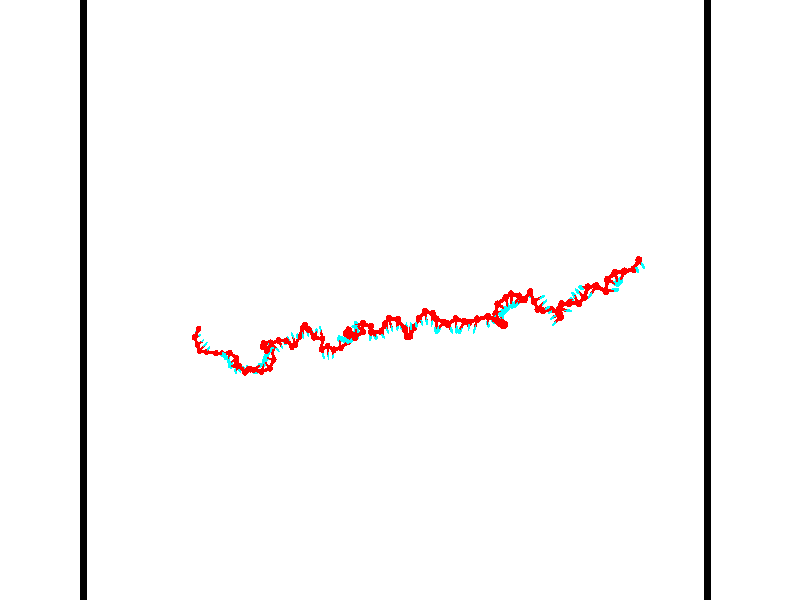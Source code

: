 // switches for output
#declare DRAW_BASES = 1; // possible values are 0, 1; only relevant for DNA ribbons
#declare DRAW_BASES_TYPE = 3; // possible values are 1, 2, 3; only relevant for DNA ribbons
#declare DRAW_FOG = 0; // set to 1 to enable fog

#include "colors.inc"

#include "transforms.inc"
background { rgb <1, 1, 1>}

#default {
   normal{
       ripples 0.25
       frequency 0.20
       turbulence 0.2
       lambda 5
   }
	finish {
		phong 0.1
		phong_size 40.
	}
}

// original window dimensions: 1024x640


// camera settings

camera {
	sky <-0, 1, 0>
	up <-0, 1, 0>
	right 1.6 * <0.99995, 0, 0.00999983>
	location <54.4867, 55, 106.329>
	look_at <55, 55, 55.0001>
	direction <0.513302, 0, -51.3289>
	angle 67.0682
}


# declare cpy_camera_pos = <54.4867, 55, 106.329>;
# if (DRAW_FOG = 1)
fog {
	fog_type 2
	up vnormalize(cpy_camera_pos)
	color rgbt<1,1,1,0.3>
	distance 1e-5
	fog_alt 3e-3
	fog_offset 88
}
# end


// LIGHTS

# declare lum = 6;
global_settings {
	ambient_light rgb lum * <0.05, 0.05, 0.05>
	max_trace_level 15
}# declare cpy_direct_light_amount = 0.25;
light_source
{	1000 * <-0.98995, -1, 1.00995>,
	rgb lum * cpy_direct_light_amount
	parallel
}

light_source
{	1000 * <0.98995, 1, -1.00995>,
	rgb lum * cpy_direct_light_amount
	parallel
}

// strand 0

// nucleotide -1

// particle -1
sphere {
	<36.340672, 52.767265, 50.097050> 0.250000
	pigment { color rgbt <1,0,0,0> }
	no_shadow
}
cylinder {
	<36.171688, 52.660217, 49.750660>,  <36.070297, 52.595989, 49.542828>, 0.100000
	pigment { color rgbt <1,0,0,0> }
	no_shadow
}
cylinder {
	<36.171688, 52.660217, 49.750660>,  <36.340672, 52.767265, 50.097050>, 0.100000
	pigment { color rgbt <1,0,0,0> }
	no_shadow
}

// particle -1
sphere {
	<36.171688, 52.660217, 49.750660> 0.100000
	pigment { color rgbt <1,0,0,0> }
	no_shadow
}
sphere {
	0, 1
	scale<0.080000,0.200000,0.300000>
	matrix <0.370334, -0.922993, 0.104576,
		-0.827275, -0.276521, 0.489032,
		-0.422455, -0.267619, -0.865975,
		36.044952, 52.579933, 49.490868>
	pigment { color rgbt <0,1,1,0> }
	no_shadow
}
cylinder {
	<36.009991, 52.109066, 50.212872>,  <36.340672, 52.767265, 50.097050>, 0.130000
	pigment { color rgbt <1,0,0,0> }
	no_shadow
}

// nucleotide -1

// particle -1
sphere {
	<36.009991, 52.109066, 50.212872> 0.250000
	pigment { color rgbt <1,0,0,0> }
	no_shadow
}
cylinder {
	<36.092739, 52.150894, 49.823765>,  <36.142387, 52.175991, 49.590302>, 0.100000
	pigment { color rgbt <1,0,0,0> }
	no_shadow
}
cylinder {
	<36.092739, 52.150894, 49.823765>,  <36.009991, 52.109066, 50.212872>, 0.100000
	pigment { color rgbt <1,0,0,0> }
	no_shadow
}

// particle -1
sphere {
	<36.092739, 52.150894, 49.823765> 0.100000
	pigment { color rgbt <1,0,0,0> }
	no_shadow
}
sphere {
	0, 1
	scale<0.080000,0.200000,0.300000>
	matrix <0.527213, -0.849479, 0.020802,
		-0.824168, -0.517157, -0.230857,
		0.206866, 0.104566, -0.972765,
		36.154800, 52.182262, 49.531937>
	pigment { color rgbt <0,1,1,0> }
	no_shadow
}
cylinder {
	<36.235088, 51.527443, 50.031006>,  <36.009991, 52.109066, 50.212872>, 0.130000
	pigment { color rgbt <1,0,0,0> }
	no_shadow
}

// nucleotide -1

// particle -1
sphere {
	<36.235088, 51.527443, 50.031006> 0.250000
	pigment { color rgbt <1,0,0,0> }
	no_shadow
}
cylinder {
	<36.352886, 51.652317, 49.669716>,  <36.423565, 51.727242, 49.452942>, 0.100000
	pigment { color rgbt <1,0,0,0> }
	no_shadow
}
cylinder {
	<36.352886, 51.652317, 49.669716>,  <36.235088, 51.527443, 50.031006>, 0.100000
	pigment { color rgbt <1,0,0,0> }
	no_shadow
}

// particle -1
sphere {
	<36.352886, 51.652317, 49.669716> 0.100000
	pigment { color rgbt <1,0,0,0> }
	no_shadow
}
sphere {
	0, 1
	scale<0.080000,0.200000,0.300000>
	matrix <0.671891, -0.739745, -0.036607,
		-0.679583, -0.596087, -0.427607,
		0.294499, 0.312182, -0.903223,
		36.441235, 51.745972, 49.398750>
	pigment { color rgbt <0,1,1,0> }
	no_shadow
}
cylinder {
	<36.254322, 51.020786, 49.520245>,  <36.235088, 51.527443, 50.031006>, 0.130000
	pigment { color rgbt <1,0,0,0> }
	no_shadow
}

// nucleotide -1

// particle -1
sphere {
	<36.254322, 51.020786, 49.520245> 0.250000
	pigment { color rgbt <1,0,0,0> }
	no_shadow
}
cylinder {
	<36.535213, 51.299023, 49.459545>,  <36.703747, 51.465965, 49.423126>, 0.100000
	pigment { color rgbt <1,0,0,0> }
	no_shadow
}
cylinder {
	<36.535213, 51.299023, 49.459545>,  <36.254322, 51.020786, 49.520245>, 0.100000
	pigment { color rgbt <1,0,0,0> }
	no_shadow
}

// particle -1
sphere {
	<36.535213, 51.299023, 49.459545> 0.100000
	pigment { color rgbt <1,0,0,0> }
	no_shadow
}
sphere {
	0, 1
	scale<0.080000,0.200000,0.300000>
	matrix <0.709782, -0.700633, 0.072962,
		-0.055567, -0.158943, -0.985723,
		0.702227, 0.695594, -0.151746,
		36.745880, 51.507702, 49.414021>
	pigment { color rgbt <0,1,1,0> }
	no_shadow
}
cylinder {
	<36.720646, 50.877407, 48.906639>,  <36.254322, 51.020786, 49.520245>, 0.130000
	pigment { color rgbt <1,0,0,0> }
	no_shadow
}

// nucleotide -1

// particle -1
sphere {
	<36.720646, 50.877407, 48.906639> 0.250000
	pigment { color rgbt <1,0,0,0> }
	no_shadow
}
cylinder {
	<36.913181, 51.052132, 49.210617>,  <37.028702, 51.156967, 49.393002>, 0.100000
	pigment { color rgbt <1,0,0,0> }
	no_shadow
}
cylinder {
	<36.913181, 51.052132, 49.210617>,  <36.720646, 50.877407, 48.906639>, 0.100000
	pigment { color rgbt <1,0,0,0> }
	no_shadow
}

// particle -1
sphere {
	<36.913181, 51.052132, 49.210617> 0.100000
	pigment { color rgbt <1,0,0,0> }
	no_shadow
}
sphere {
	0, 1
	scale<0.080000,0.200000,0.300000>
	matrix <0.739878, -0.667345, -0.085037,
		0.469998, 0.603195, -0.644404,
		0.481334, 0.436813, 0.759942,
		37.057583, 51.183174, 49.438599>
	pigment { color rgbt <0,1,1,0> }
	no_shadow
}
cylinder {
	<37.527115, 50.777485, 48.638180>,  <36.720646, 50.877407, 48.906639>, 0.130000
	pigment { color rgbt <1,0,0,0> }
	no_shadow
}

// nucleotide -1

// particle -1
sphere {
	<37.527115, 50.777485, 48.638180> 0.250000
	pigment { color rgbt <1,0,0,0> }
	no_shadow
}
cylinder {
	<37.920589, 50.705578, 48.640900>,  <38.156673, 50.662434, 48.642532>, 0.100000
	pigment { color rgbt <1,0,0,0> }
	no_shadow
}
cylinder {
	<37.920589, 50.705578, 48.640900>,  <37.527115, 50.777485, 48.638180>, 0.100000
	pigment { color rgbt <1,0,0,0> }
	no_shadow
}

// particle -1
sphere {
	<37.920589, 50.705578, 48.640900> 0.100000
	pigment { color rgbt <1,0,0,0> }
	no_shadow
}
sphere {
	0, 1
	scale<0.080000,0.200000,0.300000>
	matrix <-0.057066, -0.347647, -0.935887,
		0.170607, 0.920231, -0.352234,
		0.983685, -0.179770, 0.006798,
		38.215694, 50.651646, 48.642941>
	pigment { color rgbt <0,1,1,0> }
	no_shadow
}
cylinder {
	<37.870518, 50.711678, 47.911816>,  <37.527115, 50.777485, 48.638180>, 0.130000
	pigment { color rgbt <1,0,0,0> }
	no_shadow
}

// nucleotide -1

// particle -1
sphere {
	<37.870518, 50.711678, 47.911816> 0.250000
	pigment { color rgbt <1,0,0,0> }
	no_shadow
}
cylinder {
	<38.143410, 50.538300, 48.147339>,  <38.307144, 50.434273, 48.288651>, 0.100000
	pigment { color rgbt <1,0,0,0> }
	no_shadow
}
cylinder {
	<38.143410, 50.538300, 48.147339>,  <37.870518, 50.711678, 47.911816>, 0.100000
	pigment { color rgbt <1,0,0,0> }
	no_shadow
}

// particle -1
sphere {
	<38.143410, 50.538300, 48.147339> 0.100000
	pigment { color rgbt <1,0,0,0> }
	no_shadow
}
sphere {
	0, 1
	scale<0.080000,0.200000,0.300000>
	matrix <0.327002, -0.539401, -0.775961,
		0.653939, 0.721923, -0.226257,
		0.682227, -0.433445, 0.588806,
		38.348080, 50.408268, 48.323982>
	pigment { color rgbt <0,1,1,0> }
	no_shadow
}
cylinder {
	<38.583981, 50.718468, 47.596077>,  <37.870518, 50.711678, 47.911816>, 0.130000
	pigment { color rgbt <1,0,0,0> }
	no_shadow
}

// nucleotide -1

// particle -1
sphere {
	<38.583981, 50.718468, 47.596077> 0.250000
	pigment { color rgbt <1,0,0,0> }
	no_shadow
}
cylinder {
	<38.570972, 50.420212, 47.862297>,  <38.563168, 50.241257, 48.022030>, 0.100000
	pigment { color rgbt <1,0,0,0> }
	no_shadow
}
cylinder {
	<38.570972, 50.420212, 47.862297>,  <38.583981, 50.718468, 47.596077>, 0.100000
	pigment { color rgbt <1,0,0,0> }
	no_shadow
}

// particle -1
sphere {
	<38.570972, 50.420212, 47.862297> 0.100000
	pigment { color rgbt <1,0,0,0> }
	no_shadow
}
sphere {
	0, 1
	scale<0.080000,0.200000,0.300000>
	matrix <0.422988, -0.613601, -0.666764,
		0.905551, 0.259835, 0.335354,
		-0.032525, -0.745640, 0.665555,
		38.561214, 50.196518, 48.061962>
	pigment { color rgbt <0,1,1,0> }
	no_shadow
}
cylinder {
	<39.220428, 50.314751, 47.659771>,  <38.583981, 50.718468, 47.596077>, 0.130000
	pigment { color rgbt <1,0,0,0> }
	no_shadow
}

// nucleotide -1

// particle -1
sphere {
	<39.220428, 50.314751, 47.659771> 0.250000
	pigment { color rgbt <1,0,0,0> }
	no_shadow
}
cylinder {
	<38.915474, 50.073994, 47.754845>,  <38.732502, 49.929539, 47.811890>, 0.100000
	pigment { color rgbt <1,0,0,0> }
	no_shadow
}
cylinder {
	<38.915474, 50.073994, 47.754845>,  <39.220428, 50.314751, 47.659771>, 0.100000
	pigment { color rgbt <1,0,0,0> }
	no_shadow
}

// particle -1
sphere {
	<38.915474, 50.073994, 47.754845> 0.100000
	pigment { color rgbt <1,0,0,0> }
	no_shadow
}
sphere {
	0, 1
	scale<0.080000,0.200000,0.300000>
	matrix <0.106901, -0.479387, -0.871068,
		0.638234, -0.638680, 0.429820,
		-0.762384, -0.601894, 0.237685,
		38.686760, 49.893425, 47.826149>
	pigment { color rgbt <0,1,1,0> }
	no_shadow
}
cylinder {
	<39.346352, 49.568928, 47.541183>,  <39.220428, 50.314751, 47.659771>, 0.130000
	pigment { color rgbt <1,0,0,0> }
	no_shadow
}

// nucleotide -1

// particle -1
sphere {
	<39.346352, 49.568928, 47.541183> 0.250000
	pigment { color rgbt <1,0,0,0> }
	no_shadow
}
cylinder {
	<38.948139, 49.604019, 47.555180>,  <38.709213, 49.625076, 47.563580>, 0.100000
	pigment { color rgbt <1,0,0,0> }
	no_shadow
}
cylinder {
	<38.948139, 49.604019, 47.555180>,  <39.346352, 49.568928, 47.541183>, 0.100000
	pigment { color rgbt <1,0,0,0> }
	no_shadow
}

// particle -1
sphere {
	<38.948139, 49.604019, 47.555180> 0.100000
	pigment { color rgbt <1,0,0,0> }
	no_shadow
}
sphere {
	0, 1
	scale<0.080000,0.200000,0.300000>
	matrix <-0.077369, -0.544921, -0.834911,
		-0.054180, -0.833885, 0.549272,
		-0.995529, 0.087733, 0.034993,
		38.649479, 49.630341, 47.565678>
	pigment { color rgbt <0,1,1,0> }
	no_shadow
}
cylinder {
	<39.333729, 49.808907, 48.237144>,  <39.346352, 49.568928, 47.541183>, 0.130000
	pigment { color rgbt <1,0,0,0> }
	no_shadow
}

// nucleotide -1

// particle -1
sphere {
	<39.333729, 49.808907, 48.237144> 0.250000
	pigment { color rgbt <1,0,0,0> }
	no_shadow
}
cylinder {
	<39.382782, 49.553085, 48.540703>,  <39.412212, 49.399593, 48.722839>, 0.100000
	pigment { color rgbt <1,0,0,0> }
	no_shadow
}
cylinder {
	<39.382782, 49.553085, 48.540703>,  <39.333729, 49.808907, 48.237144>, 0.100000
	pigment { color rgbt <1,0,0,0> }
	no_shadow
}

// particle -1
sphere {
	<39.382782, 49.553085, 48.540703> 0.100000
	pigment { color rgbt <1,0,0,0> }
	no_shadow
}
sphere {
	0, 1
	scale<0.080000,0.200000,0.300000>
	matrix <0.944682, 0.309604, 0.108265,
		-0.304200, 0.703642, 0.642145,
		0.122631, -0.639557, 0.758899,
		39.419571, 49.361217, 48.768372>
	pigment { color rgbt <0,1,1,0> }
	no_shadow
}
cylinder {
	<39.516380, 50.105274, 48.852478>,  <39.333729, 49.808907, 48.237144>, 0.130000
	pigment { color rgbt <1,0,0,0> }
	no_shadow
}

// nucleotide -1

// particle -1
sphere {
	<39.516380, 50.105274, 48.852478> 0.250000
	pigment { color rgbt <1,0,0,0> }
	no_shadow
}
cylinder {
	<39.665642, 49.744759, 48.764442>,  <39.755199, 49.528450, 48.711620>, 0.100000
	pigment { color rgbt <1,0,0,0> }
	no_shadow
}
cylinder {
	<39.665642, 49.744759, 48.764442>,  <39.516380, 50.105274, 48.852478>, 0.100000
	pigment { color rgbt <1,0,0,0> }
	no_shadow
}

// particle -1
sphere {
	<39.665642, 49.744759, 48.764442> 0.100000
	pigment { color rgbt <1,0,0,0> }
	no_shadow
}
sphere {
	0, 1
	scale<0.080000,0.200000,0.300000>
	matrix <0.918103, 0.324566, 0.227471,
		-0.133584, -0.286946, 0.948587,
		0.373151, -0.901287, -0.220089,
		39.777588, 49.474373, 48.698414>
	pigment { color rgbt <0,1,1,0> }
	no_shadow
}
cylinder {
	<39.960800, 49.820953, 49.391602>,  <39.516380, 50.105274, 48.852478>, 0.130000
	pigment { color rgbt <1,0,0,0> }
	no_shadow
}

// nucleotide -1

// particle -1
sphere {
	<39.960800, 49.820953, 49.391602> 0.250000
	pigment { color rgbt <1,0,0,0> }
	no_shadow
}
cylinder {
	<40.099728, 49.661850, 49.051918>,  <40.183083, 49.566387, 48.848106>, 0.100000
	pigment { color rgbt <1,0,0,0> }
	no_shadow
}
cylinder {
	<40.099728, 49.661850, 49.051918>,  <39.960800, 49.820953, 49.391602>, 0.100000
	pigment { color rgbt <1,0,0,0> }
	no_shadow
}

// particle -1
sphere {
	<40.099728, 49.661850, 49.051918> 0.100000
	pigment { color rgbt <1,0,0,0> }
	no_shadow
}
sphere {
	0, 1
	scale<0.080000,0.200000,0.300000>
	matrix <0.932704, 0.240326, 0.268897,
		0.097129, -0.885454, 0.454464,
		0.347315, -0.397763, -0.849209,
		40.203922, 49.542522, 48.797153>
	pigment { color rgbt <0,1,1,0> }
	no_shadow
}
cylinder {
	<40.492409, 49.312710, 49.431541>,  <39.960800, 49.820953, 49.391602>, 0.130000
	pigment { color rgbt <1,0,0,0> }
	no_shadow
}

// nucleotide -1

// particle -1
sphere {
	<40.492409, 49.312710, 49.431541> 0.250000
	pigment { color rgbt <1,0,0,0> }
	no_shadow
}
cylinder {
	<40.529945, 49.497963, 49.079018>,  <40.552467, 49.609116, 48.867504>, 0.100000
	pigment { color rgbt <1,0,0,0> }
	no_shadow
}
cylinder {
	<40.529945, 49.497963, 49.079018>,  <40.492409, 49.312710, 49.431541>, 0.100000
	pigment { color rgbt <1,0,0,0> }
	no_shadow
}

// particle -1
sphere {
	<40.529945, 49.497963, 49.079018> 0.100000
	pigment { color rgbt <1,0,0,0> }
	no_shadow
}
sphere {
	0, 1
	scale<0.080000,0.200000,0.300000>
	matrix <0.841980, 0.435469, 0.318491,
		0.531285, -0.771931, -0.349082,
		0.093839, 0.463130, -0.881309,
		40.558098, 49.636902, 48.814625>
	pigment { color rgbt <0,1,1,0> }
	no_shadow
}
cylinder {
	<40.883385, 49.608532, 50.012123>,  <40.492409, 49.312710, 49.431541>, 0.130000
	pigment { color rgbt <1,0,0,0> }
	no_shadow
}

// nucleotide -1

// particle -1
sphere {
	<40.883385, 49.608532, 50.012123> 0.250000
	pigment { color rgbt <1,0,0,0> }
	no_shadow
}
cylinder {
	<41.237370, 49.499519, 49.861092>,  <41.449760, 49.434113, 49.770473>, 0.100000
	pigment { color rgbt <1,0,0,0> }
	no_shadow
}
cylinder {
	<41.237370, 49.499519, 49.861092>,  <40.883385, 49.608532, 50.012123>, 0.100000
	pigment { color rgbt <1,0,0,0> }
	no_shadow
}

// particle -1
sphere {
	<41.237370, 49.499519, 49.861092> 0.100000
	pigment { color rgbt <1,0,0,0> }
	no_shadow
}
sphere {
	0, 1
	scale<0.080000,0.200000,0.300000>
	matrix <0.433279, 0.184844, 0.882101,
		-0.170606, -0.944224, 0.281662,
		0.884965, -0.272530, -0.377577,
		41.502857, 49.417759, 49.747818>
	pigment { color rgbt <0,1,1,0> }
	no_shadow
}
cylinder {
	<41.246380, 49.684612, 50.615765>,  <40.883385, 49.608532, 50.012123>, 0.130000
	pigment { color rgbt <1,0,0,0> }
	no_shadow
}

// nucleotide -1

// particle -1
sphere {
	<41.246380, 49.684612, 50.615765> 0.250000
	pigment { color rgbt <1,0,0,0> }
	no_shadow
}
cylinder {
	<41.502571, 49.556450, 50.336586>,  <41.656284, 49.479553, 50.169079>, 0.100000
	pigment { color rgbt <1,0,0,0> }
	no_shadow
}
cylinder {
	<41.502571, 49.556450, 50.336586>,  <41.246380, 49.684612, 50.615765>, 0.100000
	pigment { color rgbt <1,0,0,0> }
	no_shadow
}

// particle -1
sphere {
	<41.502571, 49.556450, 50.336586> 0.100000
	pigment { color rgbt <1,0,0,0> }
	no_shadow
}
sphere {
	0, 1
	scale<0.080000,0.200000,0.300000>
	matrix <0.763381, 0.166327, 0.624167,
		-0.083898, -0.932565, 0.351118,
		0.640476, -0.320403, -0.697948,
		41.694714, 49.460327, 50.127201>
	pigment { color rgbt <0,1,1,0> }
	no_shadow
}
cylinder {
	<41.702747, 49.694759, 51.237480>,  <41.246380, 49.684612, 50.615765>, 0.130000
	pigment { color rgbt <1,0,0,0> }
	no_shadow
}

// nucleotide -1

// particle -1
sphere {
	<41.702747, 49.694759, 51.237480> 0.250000
	pigment { color rgbt <1,0,0,0> }
	no_shadow
}
cylinder {
	<41.977318, 49.863468, 51.000526>,  <42.142059, 49.964695, 50.858353>, 0.100000
	pigment { color rgbt <1,0,0,0> }
	no_shadow
}
cylinder {
	<41.977318, 49.863468, 51.000526>,  <41.702747, 49.694759, 51.237480>, 0.100000
	pigment { color rgbt <1,0,0,0> }
	no_shadow
}

// particle -1
sphere {
	<41.977318, 49.863468, 51.000526> 0.100000
	pigment { color rgbt <1,0,0,0> }
	no_shadow
}
sphere {
	0, 1
	scale<0.080000,0.200000,0.300000>
	matrix <0.588138, 0.157091, 0.793357,
		0.427678, -0.892988, -0.140231,
		0.686429, 0.421777, -0.592385,
		42.183247, 49.990002, 50.822811>
	pigment { color rgbt <0,1,1,0> }
	no_shadow
}
cylinder {
	<42.466190, 49.576553, 51.403374>,  <41.702747, 49.694759, 51.237480>, 0.130000
	pigment { color rgbt <1,0,0,0> }
	no_shadow
}

// nucleotide -1

// particle -1
sphere {
	<42.466190, 49.576553, 51.403374> 0.250000
	pigment { color rgbt <1,0,0,0> }
	no_shadow
}
cylinder {
	<42.524818, 49.865273, 51.132812>,  <42.559998, 50.038506, 50.970474>, 0.100000
	pigment { color rgbt <1,0,0,0> }
	no_shadow
}
cylinder {
	<42.524818, 49.865273, 51.132812>,  <42.466190, 49.576553, 51.403374>, 0.100000
	pigment { color rgbt <1,0,0,0> }
	no_shadow
}

// particle -1
sphere {
	<42.524818, 49.865273, 51.132812> 0.100000
	pigment { color rgbt <1,0,0,0> }
	no_shadow
}
sphere {
	0, 1
	scale<0.080000,0.200000,0.300000>
	matrix <0.424091, 0.571906, 0.702190,
		0.893680, -0.389779, -0.222282,
		0.146574, 0.721801, -0.676402,
		42.568790, 50.081814, 50.929893>
	pigment { color rgbt <0,1,1,0> }
	no_shadow
}
cylinder {
	<43.185787, 49.794815, 51.242737>,  <42.466190, 49.576553, 51.403374>, 0.130000
	pigment { color rgbt <1,0,0,0> }
	no_shadow
}

// nucleotide -1

// particle -1
sphere {
	<43.185787, 49.794815, 51.242737> 0.250000
	pigment { color rgbt <1,0,0,0> }
	no_shadow
}
cylinder {
	<42.907841, 50.082462, 51.240406>,  <42.741074, 50.255051, 51.239006>, 0.100000
	pigment { color rgbt <1,0,0,0> }
	no_shadow
}
cylinder {
	<42.907841, 50.082462, 51.240406>,  <43.185787, 49.794815, 51.242737>, 0.100000
	pigment { color rgbt <1,0,0,0> }
	no_shadow
}

// particle -1
sphere {
	<42.907841, 50.082462, 51.240406> 0.100000
	pigment { color rgbt <1,0,0,0> }
	no_shadow
}
sphere {
	0, 1
	scale<0.080000,0.200000,0.300000>
	matrix <0.479920, 0.469741, 0.740959,
		0.535572, 0.512071, -0.671525,
		-0.694866, 0.719116, -0.005827,
		42.699383, 50.298199, 51.238659>
	pigment { color rgbt <0,1,1,0> }
	no_shadow
}
cylinder {
	<43.526829, 50.464500, 51.186577>,  <43.185787, 49.794815, 51.242737>, 0.130000
	pigment { color rgbt <1,0,0,0> }
	no_shadow
}

// nucleotide -1

// particle -1
sphere {
	<43.526829, 50.464500, 51.186577> 0.250000
	pigment { color rgbt <1,0,0,0> }
	no_shadow
}
cylinder {
	<43.164433, 50.539207, 51.338520>,  <42.946995, 50.584030, 51.429688>, 0.100000
	pigment { color rgbt <1,0,0,0> }
	no_shadow
}
cylinder {
	<43.164433, 50.539207, 51.338520>,  <43.526829, 50.464500, 51.186577>, 0.100000
	pigment { color rgbt <1,0,0,0> }
	no_shadow
}

// particle -1
sphere {
	<43.164433, 50.539207, 51.338520> 0.100000
	pigment { color rgbt <1,0,0,0> }
	no_shadow
}
sphere {
	0, 1
	scale<0.080000,0.200000,0.300000>
	matrix <0.416286, 0.555682, 0.719669,
		-0.076671, 0.810146, -0.581193,
		-0.905995, 0.186765, 0.379857,
		42.892635, 50.595238, 51.452477>
	pigment { color rgbt <0,1,1,0> }
	no_shadow
}
cylinder {
	<43.383595, 51.241516, 51.254662>,  <43.526829, 50.464500, 51.186577>, 0.130000
	pigment { color rgbt <1,0,0,0> }
	no_shadow
}

// nucleotide -1

// particle -1
sphere {
	<43.383595, 51.241516, 51.254662> 0.250000
	pigment { color rgbt <1,0,0,0> }
	no_shadow
}
cylinder {
	<43.179363, 51.035362, 51.529961>,  <43.056824, 50.911671, 51.695141>, 0.100000
	pigment { color rgbt <1,0,0,0> }
	no_shadow
}
cylinder {
	<43.179363, 51.035362, 51.529961>,  <43.383595, 51.241516, 51.254662>, 0.100000
	pigment { color rgbt <1,0,0,0> }
	no_shadow
}

// particle -1
sphere {
	<43.179363, 51.035362, 51.529961> 0.100000
	pigment { color rgbt <1,0,0,0> }
	no_shadow
}
sphere {
	0, 1
	scale<0.080000,0.200000,0.300000>
	matrix <0.385294, 0.578449, 0.718989,
		-0.768674, 0.632279, -0.096769,
		-0.510577, -0.515384, 0.688251,
		43.026192, 50.880749, 51.736435>
	pigment { color rgbt <0,1,1,0> }
	no_shadow
}
cylinder {
	<43.333782, 51.785305, 51.747715>,  <43.383595, 51.241516, 51.254662>, 0.130000
	pigment { color rgbt <1,0,0,0> }
	no_shadow
}

// nucleotide -1

// particle -1
sphere {
	<43.333782, 51.785305, 51.747715> 0.250000
	pigment { color rgbt <1,0,0,0> }
	no_shadow
}
cylinder {
	<43.268353, 51.426826, 51.912678>,  <43.229095, 51.211739, 52.011654>, 0.100000
	pigment { color rgbt <1,0,0,0> }
	no_shadow
}
cylinder {
	<43.268353, 51.426826, 51.912678>,  <43.333782, 51.785305, 51.747715>, 0.100000
	pigment { color rgbt <1,0,0,0> }
	no_shadow
}

// particle -1
sphere {
	<43.268353, 51.426826, 51.912678> 0.100000
	pigment { color rgbt <1,0,0,0> }
	no_shadow
}
sphere {
	0, 1
	scale<0.080000,0.200000,0.300000>
	matrix <0.429459, 0.311661, 0.847603,
		-0.888149, 0.315758, 0.333899,
		-0.163574, -0.896194, 0.412407,
		43.219280, 51.157967, 52.036400>
	pigment { color rgbt <0,1,1,0> }
	no_shadow
}
cylinder {
	<42.830669, 51.779896, 52.252586>,  <43.333782, 51.785305, 51.747715>, 0.130000
	pigment { color rgbt <1,0,0,0> }
	no_shadow
}

// nucleotide -1

// particle -1
sphere {
	<42.830669, 51.779896, 52.252586> 0.250000
	pigment { color rgbt <1,0,0,0> }
	no_shadow
}
cylinder {
	<43.114784, 51.509506, 52.331123>,  <43.285252, 51.347271, 52.378246>, 0.100000
	pigment { color rgbt <1,0,0,0> }
	no_shadow
}
cylinder {
	<43.114784, 51.509506, 52.331123>,  <42.830669, 51.779896, 52.252586>, 0.100000
	pigment { color rgbt <1,0,0,0> }
	no_shadow
}

// particle -1
sphere {
	<43.114784, 51.509506, 52.331123> 0.100000
	pigment { color rgbt <1,0,0,0> }
	no_shadow
}
sphere {
	0, 1
	scale<0.080000,0.200000,0.300000>
	matrix <0.379049, 0.602340, 0.702502,
		-0.593138, -0.424555, 0.684062,
		0.710288, -0.675973, 0.196343,
		43.327869, 51.306713, 52.390026>
	pigment { color rgbt <0,1,1,0> }
	no_shadow
}
cylinder {
	<42.918533, 51.587475, 52.987728>,  <42.830669, 51.779896, 52.252586>, 0.130000
	pigment { color rgbt <1,0,0,0> }
	no_shadow
}

// nucleotide -1

// particle -1
sphere {
	<42.918533, 51.587475, 52.987728> 0.250000
	pigment { color rgbt <1,0,0,0> }
	no_shadow
}
cylinder {
	<43.283222, 51.538376, 52.830910>,  <43.502033, 51.508915, 52.736820>, 0.100000
	pigment { color rgbt <1,0,0,0> }
	no_shadow
}
cylinder {
	<43.283222, 51.538376, 52.830910>,  <42.918533, 51.587475, 52.987728>, 0.100000
	pigment { color rgbt <1,0,0,0> }
	no_shadow
}

// particle -1
sphere {
	<43.283222, 51.538376, 52.830910> 0.100000
	pigment { color rgbt <1,0,0,0> }
	no_shadow
}
sphere {
	0, 1
	scale<0.080000,0.200000,0.300000>
	matrix <0.376346, 0.632202, 0.677263,
		0.164719, -0.765019, 0.622587,
		0.911719, -0.122750, -0.392047,
		43.556736, 51.501553, 52.713295>
	pigment { color rgbt <0,1,1,0> }
	no_shadow
}
cylinder {
	<43.388493, 51.319660, 53.508549>,  <42.918533, 51.587475, 52.987728>, 0.130000
	pigment { color rgbt <1,0,0,0> }
	no_shadow
}

// nucleotide -1

// particle -1
sphere {
	<43.388493, 51.319660, 53.508549> 0.250000
	pigment { color rgbt <1,0,0,0> }
	no_shadow
}
cylinder {
	<43.507309, 51.568550, 53.218834>,  <43.578598, 51.717884, 53.045006>, 0.100000
	pigment { color rgbt <1,0,0,0> }
	no_shadow
}
cylinder {
	<43.507309, 51.568550, 53.218834>,  <43.388493, 51.319660, 53.508549>, 0.100000
	pigment { color rgbt <1,0,0,0> }
	no_shadow
}

// particle -1
sphere {
	<43.507309, 51.568550, 53.218834> 0.100000
	pigment { color rgbt <1,0,0,0> }
	no_shadow
}
sphere {
	0, 1
	scale<0.080000,0.200000,0.300000>
	matrix <0.139391, 0.722146, 0.677551,
		0.944636, -0.302219, 0.127772,
		0.297039, 0.622229, -0.724291,
		43.596420, 51.755219, 53.001545>
	pigment { color rgbt <0,1,1,0> }
	no_shadow
}
cylinder {
	<43.869137, 51.844643, 53.867287>,  <43.388493, 51.319660, 53.508549>, 0.130000
	pigment { color rgbt <1,0,0,0> }
	no_shadow
}

// nucleotide -1

// particle -1
sphere {
	<43.869137, 51.844643, 53.867287> 0.250000
	pigment { color rgbt <1,0,0,0> }
	no_shadow
}
cylinder {
	<44.112106, 51.598934, 53.665810>,  <44.257889, 51.451508, 53.544926>, 0.100000
	pigment { color rgbt <1,0,0,0> }
	no_shadow
}
cylinder {
	<44.112106, 51.598934, 53.665810>,  <43.869137, 51.844643, 53.867287>, 0.100000
	pigment { color rgbt <1,0,0,0> }
	no_shadow
}

// particle -1
sphere {
	<44.112106, 51.598934, 53.665810> 0.100000
	pigment { color rgbt <1,0,0,0> }
	no_shadow
}
sphere {
	0, 1
	scale<0.080000,0.200000,0.300000>
	matrix <0.709054, 0.705137, -0.004857,
		0.358154, -0.354192, 0.863872,
		0.607427, -0.614272, -0.503689,
		44.294334, 51.414654, 53.514702>
	pigment { color rgbt <0,1,1,0> }
	no_shadow
}
cylinder {
	<44.511971, 52.103477, 54.087296>,  <43.869137, 51.844643, 53.867287>, 0.130000
	pigment { color rgbt <1,0,0,0> }
	no_shadow
}

// nucleotide -1

// particle -1
sphere {
	<44.511971, 52.103477, 54.087296> 0.250000
	pigment { color rgbt <1,0,0,0> }
	no_shadow
}
cylinder {
	<44.600967, 51.847942, 53.792709>,  <44.654366, 51.694622, 53.615959>, 0.100000
	pigment { color rgbt <1,0,0,0> }
	no_shadow
}
cylinder {
	<44.600967, 51.847942, 53.792709>,  <44.511971, 52.103477, 54.087296>, 0.100000
	pigment { color rgbt <1,0,0,0> }
	no_shadow
}

// particle -1
sphere {
	<44.600967, 51.847942, 53.792709> 0.100000
	pigment { color rgbt <1,0,0,0> }
	no_shadow
}
sphere {
	0, 1
	scale<0.080000,0.200000,0.300000>
	matrix <0.768609, 0.579661, -0.270617,
		0.599780, -0.505840, 0.619993,
		0.222497, -0.638842, -0.736462,
		44.667717, 51.656288, 53.571770>
	pigment { color rgbt <0,1,1,0> }
	no_shadow
}
cylinder {
	<45.189472, 52.059395, 54.140335>,  <44.511971, 52.103477, 54.087296>, 0.130000
	pigment { color rgbt <1,0,0,0> }
	no_shadow
}

// nucleotide -1

// particle -1
sphere {
	<45.189472, 52.059395, 54.140335> 0.250000
	pigment { color rgbt <1,0,0,0> }
	no_shadow
}
cylinder {
	<45.059040, 51.957436, 53.776203>,  <44.980782, 51.896259, 53.557724>, 0.100000
	pigment { color rgbt <1,0,0,0> }
	no_shadow
}
cylinder {
	<45.059040, 51.957436, 53.776203>,  <45.189472, 52.059395, 54.140335>, 0.100000
	pigment { color rgbt <1,0,0,0> }
	no_shadow
}

// particle -1
sphere {
	<45.059040, 51.957436, 53.776203> 0.100000
	pigment { color rgbt <1,0,0,0> }
	no_shadow
}
sphere {
	0, 1
	scale<0.080000,0.200000,0.300000>
	matrix <0.723996, 0.551859, -0.413861,
		0.607867, -0.794026, 0.004597,
		-0.326080, -0.254901, -0.910329,
		44.961216, 51.880966, 53.503105>
	pigment { color rgbt <0,1,1,0> }
	no_shadow
}
cylinder {
	<45.628899, 51.624382, 53.784164>,  <45.189472, 52.059395, 54.140335>, 0.130000
	pigment { color rgbt <1,0,0,0> }
	no_shadow
}

// nucleotide -1

// particle -1
sphere {
	<45.628899, 51.624382, 53.784164> 0.250000
	pigment { color rgbt <1,0,0,0> }
	no_shadow
}
cylinder {
	<45.427231, 51.908051, 53.587032>,  <45.306229, 52.078251, 53.468754>, 0.100000
	pigment { color rgbt <1,0,0,0> }
	no_shadow
}
cylinder {
	<45.427231, 51.908051, 53.587032>,  <45.628899, 51.624382, 53.784164>, 0.100000
	pigment { color rgbt <1,0,0,0> }
	no_shadow
}

// particle -1
sphere {
	<45.427231, 51.908051, 53.587032> 0.100000
	pigment { color rgbt <1,0,0,0> }
	no_shadow
}
sphere {
	0, 1
	scale<0.080000,0.200000,0.300000>
	matrix <0.862311, 0.382174, -0.332210,
		-0.047246, -0.592467, -0.804208,
		-0.504171, 0.709173, -0.492834,
		45.275978, 52.120804, 53.439182>
	pigment { color rgbt <0,1,1,0> }
	no_shadow
}
cylinder {
	<45.797871, 51.737648, 53.051727>,  <45.628899, 51.624382, 53.784164>, 0.130000
	pigment { color rgbt <1,0,0,0> }
	no_shadow
}

// nucleotide -1

// particle -1
sphere {
	<45.797871, 51.737648, 53.051727> 0.250000
	pigment { color rgbt <1,0,0,0> }
	no_shadow
}
cylinder {
	<45.679459, 52.105038, 53.156631>,  <45.608410, 52.325470, 53.219574>, 0.100000
	pigment { color rgbt <1,0,0,0> }
	no_shadow
}
cylinder {
	<45.679459, 52.105038, 53.156631>,  <45.797871, 51.737648, 53.051727>, 0.100000
	pigment { color rgbt <1,0,0,0> }
	no_shadow
}

// particle -1
sphere {
	<45.679459, 52.105038, 53.156631> 0.100000
	pigment { color rgbt <1,0,0,0> }
	no_shadow
}
sphere {
	0, 1
	scale<0.080000,0.200000,0.300000>
	matrix <0.780179, 0.390908, -0.488376,
		-0.551078, 0.060035, -0.832292,
		-0.296030, 0.918470, 0.262258,
		45.590649, 52.380577, 53.235310>
	pigment { color rgbt <0,1,1,0> }
	no_shadow
}
cylinder {
	<46.089264, 52.259285, 52.738361>,  <45.797871, 51.737648, 53.051727>, 0.130000
	pigment { color rgbt <1,0,0,0> }
	no_shadow
}

// nucleotide -1

// particle -1
sphere {
	<46.089264, 52.259285, 52.738361> 0.250000
	pigment { color rgbt <1,0,0,0> }
	no_shadow
}
cylinder {
	<46.055561, 52.326214, 53.131279>,  <46.035339, 52.366371, 53.367031>, 0.100000
	pigment { color rgbt <1,0,0,0> }
	no_shadow
}
cylinder {
	<46.055561, 52.326214, 53.131279>,  <46.089264, 52.259285, 52.738361>, 0.100000
	pigment { color rgbt <1,0,0,0> }
	no_shadow
}

// particle -1
sphere {
	<46.055561, 52.326214, 53.131279> 0.100000
	pigment { color rgbt <1,0,0,0> }
	no_shadow
}
sphere {
	0, 1
	scale<0.080000,0.200000,0.300000>
	matrix <0.988366, 0.139302, 0.061049,
		-0.126620, 0.976011, -0.177116,
		-0.084257, 0.167325, 0.982295,
		46.030285, 52.376411, 53.425968>
	pigment { color rgbt <0,1,1,0> }
	no_shadow
}
cylinder {
	<46.408386, 52.943531, 52.909229>,  <46.089264, 52.259285, 52.738361>, 0.130000
	pigment { color rgbt <1,0,0,0> }
	no_shadow
}

// nucleotide -1

// particle -1
sphere {
	<46.408386, 52.943531, 52.909229> 0.250000
	pigment { color rgbt <1,0,0,0> }
	no_shadow
}
cylinder {
	<46.467022, 52.649910, 53.174461>,  <46.502205, 52.473736, 53.333599>, 0.100000
	pigment { color rgbt <1,0,0,0> }
	no_shadow
}
cylinder {
	<46.467022, 52.649910, 53.174461>,  <46.408386, 52.943531, 52.909229>, 0.100000
	pigment { color rgbt <1,0,0,0> }
	no_shadow
}

// particle -1
sphere {
	<46.467022, 52.649910, 53.174461> 0.100000
	pigment { color rgbt <1,0,0,0> }
	no_shadow
}
sphere {
	0, 1
	scale<0.080000,0.200000,0.300000>
	matrix <0.973443, 0.226204, 0.035215,
		-0.175841, 0.640307, 0.747721,
		0.146589, -0.734056, 0.663078,
		46.510998, 52.429691, 53.373386>
	pigment { color rgbt <0,1,1,0> }
	no_shadow
}
cylinder {
	<46.727448, 53.176918, 53.611759>,  <46.408386, 52.943531, 52.909229>, 0.130000
	pigment { color rgbt <1,0,0,0> }
	no_shadow
}

// nucleotide -1

// particle -1
sphere {
	<46.727448, 53.176918, 53.611759> 0.250000
	pigment { color rgbt <1,0,0,0> }
	no_shadow
}
cylinder {
	<46.839481, 52.821030, 53.467567>,  <46.906704, 52.607498, 53.381050>, 0.100000
	pigment { color rgbt <1,0,0,0> }
	no_shadow
}
cylinder {
	<46.839481, 52.821030, 53.467567>,  <46.727448, 53.176918, 53.611759>, 0.100000
	pigment { color rgbt <1,0,0,0> }
	no_shadow
}

// particle -1
sphere {
	<46.839481, 52.821030, 53.467567> 0.100000
	pigment { color rgbt <1,0,0,0> }
	no_shadow
}
sphere {
	0, 1
	scale<0.080000,0.200000,0.300000>
	matrix <0.959844, 0.253371, 0.120424,
		-0.015808, -0.379736, 0.924960,
		0.280088, -0.889721, -0.360482,
		46.923508, 52.554111, 53.359425>
	pigment { color rgbt <0,1,1,0> }
	no_shadow
}
cylinder {
	<47.141624, 52.865177, 54.148197>,  <46.727448, 53.176918, 53.611759>, 0.130000
	pigment { color rgbt <1,0,0,0> }
	no_shadow
}

// nucleotide -1

// particle -1
sphere {
	<47.141624, 52.865177, 54.148197> 0.250000
	pigment { color rgbt <1,0,0,0> }
	no_shadow
}
cylinder {
	<47.253155, 52.744682, 53.783447>,  <47.320072, 52.672386, 53.564598>, 0.100000
	pigment { color rgbt <1,0,0,0> }
	no_shadow
}
cylinder {
	<47.253155, 52.744682, 53.783447>,  <47.141624, 52.865177, 54.148197>, 0.100000
	pigment { color rgbt <1,0,0,0> }
	no_shadow
}

// particle -1
sphere {
	<47.253155, 52.744682, 53.783447> 0.100000
	pigment { color rgbt <1,0,0,0> }
	no_shadow
}
sphere {
	0, 1
	scale<0.080000,0.200000,0.300000>
	matrix <0.945425, 0.252805, 0.205575,
		0.168599, -0.919427, 0.355285,
		0.278829, -0.301236, -0.911872,
		47.336803, 52.654312, 53.509884>
	pigment { color rgbt <0,1,1,0> }
	no_shadow
}
cylinder {
	<47.602627, 52.313652, 54.161751>,  <47.141624, 52.865177, 54.148197>, 0.130000
	pigment { color rgbt <1,0,0,0> }
	no_shadow
}

// nucleotide -1

// particle -1
sphere {
	<47.602627, 52.313652, 54.161751> 0.250000
	pigment { color rgbt <1,0,0,0> }
	no_shadow
}
cylinder {
	<47.664822, 52.536732, 53.835609>,  <47.702137, 52.670578, 53.639923>, 0.100000
	pigment { color rgbt <1,0,0,0> }
	no_shadow
}
cylinder {
	<47.664822, 52.536732, 53.835609>,  <47.602627, 52.313652, 54.161751>, 0.100000
	pigment { color rgbt <1,0,0,0> }
	no_shadow
}

// particle -1
sphere {
	<47.664822, 52.536732, 53.835609> 0.100000
	pigment { color rgbt <1,0,0,0> }
	no_shadow
}
sphere {
	0, 1
	scale<0.080000,0.200000,0.300000>
	matrix <0.936058, 0.180541, 0.301993,
		0.315625, -0.810174, -0.493963,
		0.155486, 0.557695, -0.815353,
		47.711468, 52.704041, 53.591003>
	pigment { color rgbt <0,1,1,0> }
	no_shadow
}
cylinder {
	<48.248993, 52.177380, 53.662846>,  <47.602627, 52.313652, 54.161751>, 0.130000
	pigment { color rgbt <1,0,0,0> }
	no_shadow
}

// nucleotide -1

// particle -1
sphere {
	<48.248993, 52.177380, 53.662846> 0.250000
	pigment { color rgbt <1,0,0,0> }
	no_shadow
}
cylinder {
	<48.154556, 52.563385, 53.617233>,  <48.097893, 52.794991, 53.589867>, 0.100000
	pigment { color rgbt <1,0,0,0> }
	no_shadow
}
cylinder {
	<48.154556, 52.563385, 53.617233>,  <48.248993, 52.177380, 53.662846>, 0.100000
	pigment { color rgbt <1,0,0,0> }
	no_shadow
}

// particle -1
sphere {
	<48.154556, 52.563385, 53.617233> 0.100000
	pigment { color rgbt <1,0,0,0> }
	no_shadow
}
sphere {
	0, 1
	scale<0.080000,0.200000,0.300000>
	matrix <0.969059, 0.242512, 0.045965,
		0.072010, -0.099648, -0.992414,
		-0.236092, 0.965017, -0.114028,
		48.083729, 52.852890, 53.583023>
	pigment { color rgbt <0,1,1,0> }
	no_shadow
}
cylinder {
	<48.180073, 51.425262, 53.639103>,  <48.248993, 52.177380, 53.662846>, 0.130000
	pigment { color rgbt <1,0,0,0> }
	no_shadow
}

// nucleotide -1

// particle -1
sphere {
	<48.180073, 51.425262, 53.639103> 0.250000
	pigment { color rgbt <1,0,0,0> }
	no_shadow
}
cylinder {
	<48.303200, 51.165283, 53.917046>,  <48.377075, 51.009296, 54.083809>, 0.100000
	pigment { color rgbt <1,0,0,0> }
	no_shadow
}
cylinder {
	<48.303200, 51.165283, 53.917046>,  <48.180073, 51.425262, 53.639103>, 0.100000
	pigment { color rgbt <1,0,0,0> }
	no_shadow
}

// particle -1
sphere {
	<48.303200, 51.165283, 53.917046> 0.100000
	pigment { color rgbt <1,0,0,0> }
	no_shadow
}
sphere {
	0, 1
	scale<0.080000,0.200000,0.300000>
	matrix <0.934555, 0.069535, -0.348959,
		0.178488, 0.756793, 0.628814,
		0.307814, -0.649946, 0.694853,
		48.395542, 50.970299, 54.125500>
	pigment { color rgbt <0,1,1,0> }
	no_shadow
}
cylinder {
	<48.741302, 51.673672, 54.004368>,  <48.180073, 51.425262, 53.639103>, 0.130000
	pigment { color rgbt <1,0,0,0> }
	no_shadow
}

// nucleotide -1

// particle -1
sphere {
	<48.741302, 51.673672, 54.004368> 0.250000
	pigment { color rgbt <1,0,0,0> }
	no_shadow
}
cylinder {
	<48.776596, 51.275288, 54.011086>,  <48.797771, 51.036259, 54.015118>, 0.100000
	pigment { color rgbt <1,0,0,0> }
	no_shadow
}
cylinder {
	<48.776596, 51.275288, 54.011086>,  <48.741302, 51.673672, 54.004368>, 0.100000
	pigment { color rgbt <1,0,0,0> }
	no_shadow
}

// particle -1
sphere {
	<48.776596, 51.275288, 54.011086> 0.100000
	pigment { color rgbt <1,0,0,0> }
	no_shadow
}
sphere {
	0, 1
	scale<0.080000,0.200000,0.300000>
	matrix <0.958404, 0.080292, -0.273888,
		0.271432, 0.040266, 0.961615,
		0.088238, -0.995958, 0.016798,
		48.803066, 50.976501, 54.016125>
	pigment { color rgbt <0,1,1,0> }
	no_shadow
}
cylinder {
	<49.332947, 51.442818, 54.487625>,  <48.741302, 51.673672, 54.004368>, 0.130000
	pigment { color rgbt <1,0,0,0> }
	no_shadow
}

// nucleotide -1

// particle -1
sphere {
	<49.332947, 51.442818, 54.487625> 0.250000
	pigment { color rgbt <1,0,0,0> }
	no_shadow
}
cylinder {
	<49.247475, 51.191265, 54.188602>,  <49.196190, 51.040333, 54.009190>, 0.100000
	pigment { color rgbt <1,0,0,0> }
	no_shadow
}
cylinder {
	<49.247475, 51.191265, 54.188602>,  <49.332947, 51.442818, 54.487625>, 0.100000
	pigment { color rgbt <1,0,0,0> }
	no_shadow
}

// particle -1
sphere {
	<49.247475, 51.191265, 54.188602> 0.100000
	pigment { color rgbt <1,0,0,0> }
	no_shadow
}
sphere {
	0, 1
	scale<0.080000,0.200000,0.300000>
	matrix <0.946054, 0.057568, -0.318853,
		0.243557, -0.775365, 0.582656,
		-0.213685, -0.628883, -0.747559,
		49.183369, 51.002602, 53.964336>
	pigment { color rgbt <0,1,1,0> }
	no_shadow
}
cylinder {
	<49.869869, 51.537075, 53.895222>,  <49.332947, 51.442818, 54.487625>, 0.130000
	pigment { color rgbt <1,0,0,0> }
	no_shadow
}

// nucleotide -1

// particle -1
sphere {
	<49.869869, 51.537075, 53.895222> 0.250000
	pigment { color rgbt <1,0,0,0> }
	no_shadow
}
cylinder {
	<49.805931, 51.912201, 54.018478>,  <49.767570, 52.137276, 54.092430>, 0.100000
	pigment { color rgbt <1,0,0,0> }
	no_shadow
}
cylinder {
	<49.805931, 51.912201, 54.018478>,  <49.869869, 51.537075, 53.895222>, 0.100000
	pigment { color rgbt <1,0,0,0> }
	no_shadow
}

// particle -1
sphere {
	<49.805931, 51.912201, 54.018478> 0.100000
	pigment { color rgbt <1,0,0,0> }
	no_shadow
}
sphere {
	0, 1
	scale<0.080000,0.200000,0.300000>
	matrix <0.616478, -0.148964, 0.773153,
		0.770977, 0.313543, -0.554333,
		-0.159841, 0.937817, 0.308140,
		49.757980, 52.193546, 54.110920>
	pigment { color rgbt <0,1,1,0> }
	no_shadow
}
cylinder {
	<50.531590, 51.967945, 54.031948>,  <49.869869, 51.537075, 53.895222>, 0.130000
	pigment { color rgbt <1,0,0,0> }
	no_shadow
}

// nucleotide -1

// particle -1
sphere {
	<50.531590, 51.967945, 54.031948> 0.250000
	pigment { color rgbt <1,0,0,0> }
	no_shadow
}
cylinder {
	<50.239109, 52.108913, 54.265575>,  <50.063622, 52.193497, 54.405750>, 0.100000
	pigment { color rgbt <1,0,0,0> }
	no_shadow
}
cylinder {
	<50.239109, 52.108913, 54.265575>,  <50.531590, 51.967945, 54.031948>, 0.100000
	pigment { color rgbt <1,0,0,0> }
	no_shadow
}

// particle -1
sphere {
	<50.239109, 52.108913, 54.265575> 0.100000
	pigment { color rgbt <1,0,0,0> }
	no_shadow
}
sphere {
	0, 1
	scale<0.080000,0.200000,0.300000>
	matrix <0.600577, -0.073445, 0.796186,
		0.323493, 0.932954, -0.157955,
		-0.731204, 0.352425, 0.584070,
		50.019749, 52.214642, 54.440796>
	pigment { color rgbt <0,1,1,0> }
	no_shadow
}
cylinder {
	<50.737446, 52.613167, 54.381119>,  <50.531590, 51.967945, 54.031948>, 0.130000
	pigment { color rgbt <1,0,0,0> }
	no_shadow
}

// nucleotide -1

// particle -1
sphere {
	<50.737446, 52.613167, 54.381119> 0.250000
	pigment { color rgbt <1,0,0,0> }
	no_shadow
}
cylinder {
	<50.482265, 52.382061, 54.584766>,  <50.329155, 52.243397, 54.706955>, 0.100000
	pigment { color rgbt <1,0,0,0> }
	no_shadow
}
cylinder {
	<50.482265, 52.382061, 54.584766>,  <50.737446, 52.613167, 54.381119>, 0.100000
	pigment { color rgbt <1,0,0,0> }
	no_shadow
}

// particle -1
sphere {
	<50.482265, 52.382061, 54.584766> 0.100000
	pigment { color rgbt <1,0,0,0> }
	no_shadow
}
sphere {
	0, 1
	scale<0.080000,0.200000,0.300000>
	matrix <0.585765, 0.065091, 0.807863,
		-0.499892, 0.813605, 0.296909,
		-0.637955, -0.577763, 0.509120,
		50.290878, 52.208733, 54.737503>
	pigment { color rgbt <0,1,1,0> }
	no_shadow
}
cylinder {
	<50.612389, 52.889992, 55.089882>,  <50.737446, 52.613167, 54.381119>, 0.130000
	pigment { color rgbt <1,0,0,0> }
	no_shadow
}

// nucleotide -1

// particle -1
sphere {
	<50.612389, 52.889992, 55.089882> 0.250000
	pigment { color rgbt <1,0,0,0> }
	no_shadow
}
cylinder {
	<50.593651, 52.490433, 55.089386>,  <50.582409, 52.250698, 55.089088>, 0.100000
	pigment { color rgbt <1,0,0,0> }
	no_shadow
}
cylinder {
	<50.593651, 52.490433, 55.089386>,  <50.612389, 52.889992, 55.089882>, 0.100000
	pigment { color rgbt <1,0,0,0> }
	no_shadow
}

// particle -1
sphere {
	<50.593651, 52.490433, 55.089386> 0.100000
	pigment { color rgbt <1,0,0,0> }
	no_shadow
}
sphere {
	0, 1
	scale<0.080000,0.200000,0.300000>
	matrix <0.637465, -0.030852, 0.769861,
		-0.769054, 0.035272, 0.638210,
		-0.046845, -0.998901, -0.001243,
		50.579597, 52.190762, 55.089012>
	pigment { color rgbt <0,1,1,0> }
	no_shadow
}
cylinder {
	<50.437492, 52.685265, 55.823357>,  <50.612389, 52.889992, 55.089882>, 0.130000
	pigment { color rgbt <1,0,0,0> }
	no_shadow
}

// nucleotide -1

// particle -1
sphere {
	<50.437492, 52.685265, 55.823357> 0.250000
	pigment { color rgbt <1,0,0,0> }
	no_shadow
}
cylinder {
	<50.644547, 52.412849, 55.616188>,  <50.768780, 52.249401, 55.491886>, 0.100000
	pigment { color rgbt <1,0,0,0> }
	no_shadow
}
cylinder {
	<50.644547, 52.412849, 55.616188>,  <50.437492, 52.685265, 55.823357>, 0.100000
	pigment { color rgbt <1,0,0,0> }
	no_shadow
}

// particle -1
sphere {
	<50.644547, 52.412849, 55.616188> 0.100000
	pigment { color rgbt <1,0,0,0> }
	no_shadow
}
sphere {
	0, 1
	scale<0.080000,0.200000,0.300000>
	matrix <0.589946, -0.154335, 0.792556,
		-0.619694, -0.715799, 0.321887,
		0.517633, -0.681038, -0.517923,
		50.799835, 52.208538, 55.460812>
	pigment { color rgbt <0,1,1,0> }
	no_shadow
}
cylinder {
	<50.792877, 52.882149, 56.518978>,  <50.437492, 52.685265, 55.823357>, 0.130000
	pigment { color rgbt <1,0,0,0> }
	no_shadow
}

// nucleotide -1

// particle -1
sphere {
	<50.792877, 52.882149, 56.518978> 0.250000
	pigment { color rgbt <1,0,0,0> }
	no_shadow
}
cylinder {
	<51.123989, 52.688545, 56.632477>,  <51.322659, 52.572384, 56.700577>, 0.100000
	pigment { color rgbt <1,0,0,0> }
	no_shadow
}
cylinder {
	<51.123989, 52.688545, 56.632477>,  <50.792877, 52.882149, 56.518978>, 0.100000
	pigment { color rgbt <1,0,0,0> }
	no_shadow
}

// particle -1
sphere {
	<51.123989, 52.688545, 56.632477> 0.100000
	pigment { color rgbt <1,0,0,0> }
	no_shadow
}
sphere {
	0, 1
	scale<0.080000,0.200000,0.300000>
	matrix <0.166505, 0.694896, 0.699568,
		-0.535772, -0.531844, 0.655812,
		0.827783, -0.484006, 0.283751,
		51.372322, 52.543343, 56.717602>
	pigment { color rgbt <0,1,1,0> }
	no_shadow
}
cylinder {
	<50.795578, 52.623486, 57.248348>,  <50.792877, 52.882149, 56.518978>, 0.130000
	pigment { color rgbt <1,0,0,0> }
	no_shadow
}

// nucleotide -1

// particle -1
sphere {
	<50.795578, 52.623486, 57.248348> 0.250000
	pigment { color rgbt <1,0,0,0> }
	no_shadow
}
cylinder {
	<51.149704, 52.728012, 57.094498>,  <51.362179, 52.790730, 57.002190>, 0.100000
	pigment { color rgbt <1,0,0,0> }
	no_shadow
}
cylinder {
	<51.149704, 52.728012, 57.094498>,  <50.795578, 52.623486, 57.248348>, 0.100000
	pigment { color rgbt <1,0,0,0> }
	no_shadow
}

// particle -1
sphere {
	<51.149704, 52.728012, 57.094498> 0.100000
	pigment { color rgbt <1,0,0,0> }
	no_shadow
}
sphere {
	0, 1
	scale<0.080000,0.200000,0.300000>
	matrix <0.116903, 0.675501, 0.728033,
		0.450062, -0.689499, 0.567481,
		0.885312, 0.261320, -0.384622,
		51.415298, 52.806408, 56.979111>
	pigment { color rgbt <0,1,1,0> }
	no_shadow
}
cylinder {
	<51.328201, 52.464214, 57.668308>,  <50.795578, 52.623486, 57.248348>, 0.130000
	pigment { color rgbt <1,0,0,0> }
	no_shadow
}

// nucleotide -1

// particle -1
sphere {
	<51.328201, 52.464214, 57.668308> 0.250000
	pigment { color rgbt <1,0,0,0> }
	no_shadow
}
cylinder {
	<51.381527, 52.804356, 57.464691>,  <51.413521, 53.008442, 57.342522>, 0.100000
	pigment { color rgbt <1,0,0,0> }
	no_shadow
}
cylinder {
	<51.381527, 52.804356, 57.464691>,  <51.328201, 52.464214, 57.668308>, 0.100000
	pigment { color rgbt <1,0,0,0> }
	no_shadow
}

// particle -1
sphere {
	<51.381527, 52.804356, 57.464691> 0.100000
	pigment { color rgbt <1,0,0,0> }
	no_shadow
}
sphere {
	0, 1
	scale<0.080000,0.200000,0.300000>
	matrix <0.103831, 0.498814, 0.860467,
		0.985620, -0.167567, -0.021794,
		0.133315, 0.850356, -0.509040,
		51.421520, 53.059464, 57.311977>
	pigment { color rgbt <0,1,1,0> }
	no_shadow
}
cylinder {
	<51.981457, 52.875961, 57.750488>,  <51.328201, 52.464214, 57.668308>, 0.130000
	pigment { color rgbt <1,0,0,0> }
	no_shadow
}

// nucleotide -1

// particle -1
sphere {
	<51.981457, 52.875961, 57.750488> 0.250000
	pigment { color rgbt <1,0,0,0> }
	no_shadow
}
cylinder {
	<51.703171, 53.154728, 57.680878>,  <51.536198, 53.321987, 57.639111>, 0.100000
	pigment { color rgbt <1,0,0,0> }
	no_shadow
}
cylinder {
	<51.703171, 53.154728, 57.680878>,  <51.981457, 52.875961, 57.750488>, 0.100000
	pigment { color rgbt <1,0,0,0> }
	no_shadow
}

// particle -1
sphere {
	<51.703171, 53.154728, 57.680878> 0.100000
	pigment { color rgbt <1,0,0,0> }
	no_shadow
}
sphere {
	0, 1
	scale<0.080000,0.200000,0.300000>
	matrix <0.375011, 0.559028, 0.739495,
		0.612651, 0.449219, -0.650278,
		-0.695719, 0.696914, -0.174027,
		51.494453, 53.363804, 57.628670>
	pigment { color rgbt <0,1,1,0> }
	no_shadow
}
cylinder {
	<52.014088, 53.431240, 58.232719>,  <51.981457, 52.875961, 57.750488>, 0.130000
	pigment { color rgbt <1,0,0,0> }
	no_shadow
}

// nucleotide -1

// particle -1
sphere {
	<52.014088, 53.431240, 58.232719> 0.250000
	pigment { color rgbt <1,0,0,0> }
	no_shadow
}
cylinder {
	<51.655785, 53.350403, 58.391098>,  <51.440804, 53.301899, 58.486126>, 0.100000
	pigment { color rgbt <1,0,0,0> }
	no_shadow
}
cylinder {
	<51.655785, 53.350403, 58.391098>,  <52.014088, 53.431240, 58.232719>, 0.100000
	pigment { color rgbt <1,0,0,0> }
	no_shadow
}

// particle -1
sphere {
	<51.655785, 53.350403, 58.391098> 0.100000
	pigment { color rgbt <1,0,0,0> }
	no_shadow
}
sphere {
	0, 1
	scale<0.080000,0.200000,0.300000>
	matrix <-0.080729, 0.949832, 0.302162,
		-0.437149, 0.238700, -0.867135,
		-0.895759, -0.202093, 0.395948,
		51.387058, 53.289776, 58.509884>
	pigment { color rgbt <0,1,1,0> }
	no_shadow
}
cylinder {
	<52.640305, 53.237446, 58.042728>,  <52.014088, 53.431240, 58.232719>, 0.130000
	pigment { color rgbt <1,0,0,0> }
	no_shadow
}

// nucleotide -1

// particle -1
sphere {
	<52.640305, 53.237446, 58.042728> 0.250000
	pigment { color rgbt <1,0,0,0> }
	no_shadow
}
cylinder {
	<52.614830, 52.844776, 57.970886>,  <52.599545, 52.609173, 57.927780>, 0.100000
	pigment { color rgbt <1,0,0,0> }
	no_shadow
}
cylinder {
	<52.614830, 52.844776, 57.970886>,  <52.640305, 53.237446, 58.042728>, 0.100000
	pigment { color rgbt <1,0,0,0> }
	no_shadow
}

// particle -1
sphere {
	<52.614830, 52.844776, 57.970886> 0.100000
	pigment { color rgbt <1,0,0,0> }
	no_shadow
}
sphere {
	0, 1
	scale<0.080000,0.200000,0.300000>
	matrix <0.882551, -0.139411, 0.449074,
		-0.465883, -0.129909, 0.875258,
		-0.063682, -0.981676, -0.179601,
		52.595726, 52.550274, 57.917007>
	pigment { color rgbt <0,1,1,0> }
	no_shadow
}
cylinder {
	<52.677849, 52.901627, 58.652798>,  <52.640305, 53.237446, 58.042728>, 0.130000
	pigment { color rgbt <1,0,0,0> }
	no_shadow
}

// nucleotide -1

// particle -1
sphere {
	<52.677849, 52.901627, 58.652798> 0.250000
	pigment { color rgbt <1,0,0,0> }
	no_shadow
}
cylinder {
	<52.870770, 52.716194, 58.355484>,  <52.986523, 52.604935, 58.177097>, 0.100000
	pigment { color rgbt <1,0,0,0> }
	no_shadow
}
cylinder {
	<52.870770, 52.716194, 58.355484>,  <52.677849, 52.901627, 58.652798>, 0.100000
	pigment { color rgbt <1,0,0,0> }
	no_shadow
}

// particle -1
sphere {
	<52.870770, 52.716194, 58.355484> 0.100000
	pigment { color rgbt <1,0,0,0> }
	no_shadow
}
sphere {
	0, 1
	scale<0.080000,0.200000,0.300000>
	matrix <0.840124, 0.004436, 0.542375,
		-0.248139, -0.886042, 0.391607,
		0.482305, -0.463583, -0.743285,
		53.015461, 52.577118, 58.132500>
	pigment { color rgbt <0,1,1,0> }
	no_shadow
}
cylinder {
	<53.490868, 52.934742, 58.780807>,  <52.677849, 52.901627, 58.652798>, 0.130000
	pigment { color rgbt <1,0,0,0> }
	no_shadow
}

// nucleotide -1

// particle -1
sphere {
	<53.490868, 52.934742, 58.780807> 0.250000
	pigment { color rgbt <1,0,0,0> }
	no_shadow
}
cylinder {
	<53.584877, 52.772560, 59.134163>,  <53.641281, 52.675251, 59.346176>, 0.100000
	pigment { color rgbt <1,0,0,0> }
	no_shadow
}
cylinder {
	<53.584877, 52.772560, 59.134163>,  <53.490868, 52.934742, 58.780807>, 0.100000
	pigment { color rgbt <1,0,0,0> }
	no_shadow
}

// particle -1
sphere {
	<53.584877, 52.772560, 59.134163> 0.100000
	pigment { color rgbt <1,0,0,0> }
	no_shadow
}
sphere {
	0, 1
	scale<0.080000,0.200000,0.300000>
	matrix <0.612604, 0.767402, 0.189236,
		-0.754640, 0.496692, 0.428737,
		0.235022, -0.405451, 0.883388,
		53.655384, 52.650925, 59.399178>
	pigment { color rgbt <0,1,1,0> }
	no_shadow
}
cylinder {
	<53.792713, 53.426590, 58.975258>,  <53.490868, 52.934742, 58.780807>, 0.130000
	pigment { color rgbt <1,0,0,0> }
	no_shadow
}

// nucleotide -1

// particle -1
sphere {
	<53.792713, 53.426590, 58.975258> 0.250000
	pigment { color rgbt <1,0,0,0> }
	no_shadow
}
cylinder {
	<53.902054, 53.188606, 59.277596>,  <53.967659, 53.045815, 59.459000>, 0.100000
	pigment { color rgbt <1,0,0,0> }
	no_shadow
}
cylinder {
	<53.902054, 53.188606, 59.277596>,  <53.792713, 53.426590, 58.975258>, 0.100000
	pigment { color rgbt <1,0,0,0> }
	no_shadow
}

// particle -1
sphere {
	<53.902054, 53.188606, 59.277596> 0.100000
	pigment { color rgbt <1,0,0,0> }
	no_shadow
}
sphere {
	0, 1
	scale<0.080000,0.200000,0.300000>
	matrix <0.823435, 0.550909, 0.135844,
		-0.497223, 0.585255, 0.640504,
		0.273356, -0.594958, 0.755845,
		53.984062, 53.010120, 59.504349>
	pigment { color rgbt <0,1,1,0> }
	no_shadow
}
cylinder {
	<54.090225, 53.804237, 59.645061>,  <53.792713, 53.426590, 58.975258>, 0.130000
	pigment { color rgbt <1,0,0,0> }
	no_shadow
}

// nucleotide -1

// particle -1
sphere {
	<54.090225, 53.804237, 59.645061> 0.250000
	pigment { color rgbt <1,0,0,0> }
	no_shadow
}
cylinder {
	<54.220139, 53.438610, 59.547913>,  <54.298088, 53.219234, 59.489624>, 0.100000
	pigment { color rgbt <1,0,0,0> }
	no_shadow
}
cylinder {
	<54.220139, 53.438610, 59.547913>,  <54.090225, 53.804237, 59.645061>, 0.100000
	pigment { color rgbt <1,0,0,0> }
	no_shadow
}

// particle -1
sphere {
	<54.220139, 53.438610, 59.547913> 0.100000
	pigment { color rgbt <1,0,0,0> }
	no_shadow
}
sphere {
	0, 1
	scale<0.080000,0.200000,0.300000>
	matrix <0.930053, 0.355320, -0.093537,
		0.171798, -0.195507, 0.965537,
		0.324787, -0.914070, -0.242876,
		54.317574, 53.164391, 59.475048>
	pigment { color rgbt <0,1,1,0> }
	no_shadow
}
cylinder {
	<54.789631, 53.729774, 59.808334>,  <54.090225, 53.804237, 59.645061>, 0.130000
	pigment { color rgbt <1,0,0,0> }
	no_shadow
}

// nucleotide -1

// particle -1
sphere {
	<54.789631, 53.729774, 59.808334> 0.250000
	pigment { color rgbt <1,0,0,0> }
	no_shadow
}
cylinder {
	<54.760971, 53.448460, 59.525421>,  <54.743774, 53.279671, 59.355675>, 0.100000
	pigment { color rgbt <1,0,0,0> }
	no_shadow
}
cylinder {
	<54.760971, 53.448460, 59.525421>,  <54.789631, 53.729774, 59.808334>, 0.100000
	pigment { color rgbt <1,0,0,0> }
	no_shadow
}

// particle -1
sphere {
	<54.760971, 53.448460, 59.525421> 0.100000
	pigment { color rgbt <1,0,0,0> }
	no_shadow
}
sphere {
	0, 1
	scale<0.080000,0.200000,0.300000>
	matrix <0.926567, 0.215574, -0.308222,
		0.369242, -0.677429, 0.636200,
		-0.071651, -0.703291, -0.707283,
		54.739475, 53.237473, 59.313236>
	pigment { color rgbt <0,1,1,0> }
	no_shadow
}
cylinder {
	<55.336048, 53.129837, 59.757225>,  <54.789631, 53.729774, 59.808334>, 0.130000
	pigment { color rgbt <1,0,0,0> }
	no_shadow
}

// nucleotide -1

// particle -1
sphere {
	<55.336048, 53.129837, 59.757225> 0.250000
	pigment { color rgbt <1,0,0,0> }
	no_shadow
}
cylinder {
	<55.190689, 53.203480, 59.391922>,  <55.103474, 53.247665, 59.172741>, 0.100000
	pigment { color rgbt <1,0,0,0> }
	no_shadow
}
cylinder {
	<55.190689, 53.203480, 59.391922>,  <55.336048, 53.129837, 59.757225>, 0.100000
	pigment { color rgbt <1,0,0,0> }
	no_shadow
}

// particle -1
sphere {
	<55.190689, 53.203480, 59.391922> 0.100000
	pigment { color rgbt <1,0,0,0> }
	no_shadow
}
sphere {
	0, 1
	scale<0.080000,0.200000,0.300000>
	matrix <0.931251, 0.099852, -0.350431,
		0.026674, -0.977821, -0.207736,
		-0.363401, 0.184106, -0.913260,
		55.081669, 53.258713, 59.117943>
	pigment { color rgbt <0,1,1,0> }
	no_shadow
}
cylinder {
	<55.498272, 52.624279, 59.236267>,  <55.336048, 53.129837, 59.757225>, 0.130000
	pigment { color rgbt <1,0,0,0> }
	no_shadow
}

// nucleotide -1

// particle -1
sphere {
	<55.498272, 52.624279, 59.236267> 0.250000
	pigment { color rgbt <1,0,0,0> }
	no_shadow
}
cylinder {
	<55.478981, 52.994156, 59.085213>,  <55.467407, 53.216084, 58.994579>, 0.100000
	pigment { color rgbt <1,0,0,0> }
	no_shadow
}
cylinder {
	<55.478981, 52.994156, 59.085213>,  <55.498272, 52.624279, 59.236267>, 0.100000
	pigment { color rgbt <1,0,0,0> }
	no_shadow
}

// particle -1
sphere {
	<55.478981, 52.994156, 59.085213> 0.100000
	pigment { color rgbt <1,0,0,0> }
	no_shadow
}
sphere {
	0, 1
	scale<0.080000,0.200000,0.300000>
	matrix <0.984276, -0.020320, -0.175462,
		-0.169923, -0.380162, -0.909177,
		-0.048230, 0.924697, -0.377637,
		55.464512, 53.271564, 58.971920>
	pigment { color rgbt <0,1,1,0> }
	no_shadow
}
cylinder {
	<55.764019, 52.619534, 58.541756>,  <55.498272, 52.624279, 59.236267>, 0.130000
	pigment { color rgbt <1,0,0,0> }
	no_shadow
}

// nucleotide -1

// particle -1
sphere {
	<55.764019, 52.619534, 58.541756> 0.250000
	pigment { color rgbt <1,0,0,0> }
	no_shadow
}
cylinder {
	<55.790649, 52.983307, 58.705948>,  <55.806629, 53.201572, 58.804462>, 0.100000
	pigment { color rgbt <1,0,0,0> }
	no_shadow
}
cylinder {
	<55.790649, 52.983307, 58.705948>,  <55.764019, 52.619534, 58.541756>, 0.100000
	pigment { color rgbt <1,0,0,0> }
	no_shadow
}

// particle -1
sphere {
	<55.790649, 52.983307, 58.705948> 0.100000
	pigment { color rgbt <1,0,0,0> }
	no_shadow
}
sphere {
	0, 1
	scale<0.080000,0.200000,0.300000>
	matrix <0.951068, 0.066561, -0.301727,
		-0.301723, 0.410485, -0.860503,
		0.066578, 0.909435, 0.410482,
		55.810623, 53.256138, 58.829094>
	pigment { color rgbt <0,1,1,0> }
	no_shadow
}
cylinder {
	<56.104286, 53.164471, 58.037815>,  <55.764019, 52.619534, 58.541756>, 0.130000
	pigment { color rgbt <1,0,0,0> }
	no_shadow
}

// nucleotide -1

// particle -1
sphere {
	<56.104286, 53.164471, 58.037815> 0.250000
	pigment { color rgbt <1,0,0,0> }
	no_shadow
}
cylinder {
	<56.180565, 53.269608, 58.416138>,  <56.226334, 53.332691, 58.643131>, 0.100000
	pigment { color rgbt <1,0,0,0> }
	no_shadow
}
cylinder {
	<56.180565, 53.269608, 58.416138>,  <56.104286, 53.164471, 58.037815>, 0.100000
	pigment { color rgbt <1,0,0,0> }
	no_shadow
}

// particle -1
sphere {
	<56.180565, 53.269608, 58.416138> 0.100000
	pigment { color rgbt <1,0,0,0> }
	no_shadow
}
sphere {
	0, 1
	scale<0.080000,0.200000,0.300000>
	matrix <0.917327, 0.295314, -0.267023,
		-0.349495, 0.918533, -0.184797,
		0.190696, 0.262842, 0.945806,
		56.237774, 53.348461, 58.699879>
	pigment { color rgbt <0,1,1,0> }
	no_shadow
}
cylinder {
	<56.507538, 53.778976, 58.040424>,  <56.104286, 53.164471, 58.037815>, 0.130000
	pigment { color rgbt <1,0,0,0> }
	no_shadow
}

// nucleotide -1

// particle -1
sphere {
	<56.507538, 53.778976, 58.040424> 0.250000
	pigment { color rgbt <1,0,0,0> }
	no_shadow
}
cylinder {
	<56.610985, 53.619003, 58.392143>,  <56.673054, 53.523018, 58.603176>, 0.100000
	pigment { color rgbt <1,0,0,0> }
	no_shadow
}
cylinder {
	<56.610985, 53.619003, 58.392143>,  <56.507538, 53.778976, 58.040424>, 0.100000
	pigment { color rgbt <1,0,0,0> }
	no_shadow
}

// particle -1
sphere {
	<56.610985, 53.619003, 58.392143> 0.100000
	pigment { color rgbt <1,0,0,0> }
	no_shadow
}
sphere {
	0, 1
	scale<0.080000,0.200000,0.300000>
	matrix <0.964277, 0.160911, -0.210421,
		-0.057335, 0.902309, 0.427260,
		0.258616, -0.399932, 0.879302,
		56.688568, 53.499023, 58.655933>
	pigment { color rgbt <0,1,1,0> }
	no_shadow
}
cylinder {
	<56.974056, 54.249657, 58.299774>,  <56.507538, 53.778976, 58.040424>, 0.130000
	pigment { color rgbt <1,0,0,0> }
	no_shadow
}

// nucleotide -1

// particle -1
sphere {
	<56.974056, 54.249657, 58.299774> 0.250000
	pigment { color rgbt <1,0,0,0> }
	no_shadow
}
cylinder {
	<57.025955, 53.874371, 58.428101>,  <57.057095, 53.649200, 58.505096>, 0.100000
	pigment { color rgbt <1,0,0,0> }
	no_shadow
}
cylinder {
	<57.025955, 53.874371, 58.428101>,  <56.974056, 54.249657, 58.299774>, 0.100000
	pigment { color rgbt <1,0,0,0> }
	no_shadow
}

// particle -1
sphere {
	<57.025955, 53.874371, 58.428101> 0.100000
	pigment { color rgbt <1,0,0,0> }
	no_shadow
}
sphere {
	0, 1
	scale<0.080000,0.200000,0.300000>
	matrix <0.984518, 0.083437, -0.154154,
		0.117861, 0.335848, 0.934513,
		0.129746, -0.938213, 0.320814,
		57.064880, 53.592907, 58.524345>
	pigment { color rgbt <0,1,1,0> }
	no_shadow
}
cylinder {
	<57.532516, 54.111095, 58.853214>,  <56.974056, 54.249657, 58.299774>, 0.130000
	pigment { color rgbt <1,0,0,0> }
	no_shadow
}

// nucleotide -1

// particle -1
sphere {
	<57.532516, 54.111095, 58.853214> 0.250000
	pigment { color rgbt <1,0,0,0> }
	no_shadow
}
cylinder {
	<57.506081, 53.752205, 58.678574>,  <57.490219, 53.536869, 58.573792>, 0.100000
	pigment { color rgbt <1,0,0,0> }
	no_shadow
}
cylinder {
	<57.506081, 53.752205, 58.678574>,  <57.532516, 54.111095, 58.853214>, 0.100000
	pigment { color rgbt <1,0,0,0> }
	no_shadow
}

// particle -1
sphere {
	<57.506081, 53.752205, 58.678574> 0.100000
	pigment { color rgbt <1,0,0,0> }
	no_shadow
}
sphere {
	0, 1
	scale<0.080000,0.200000,0.300000>
	matrix <0.997034, -0.076671, 0.006626,
		-0.039419, -0.434864, 0.899633,
		-0.066094, -0.897226, -0.436597,
		57.486252, 53.483036, 58.547596>
	pigment { color rgbt <0,1,1,0> }
	no_shadow
}
cylinder {
	<57.861031, 53.732201, 58.271667>,  <57.532516, 54.111095, 58.853214>, 0.130000
	pigment { color rgbt <1,0,0,0> }
	no_shadow
}

// nucleotide -1

// particle -1
sphere {
	<57.861031, 53.732201, 58.271667> 0.250000
	pigment { color rgbt <1,0,0,0> }
	no_shadow
}
cylinder {
	<57.868156, 53.334606, 58.314903>,  <57.872433, 53.096050, 58.340843>, 0.100000
	pigment { color rgbt <1,0,0,0> }
	no_shadow
}
cylinder {
	<57.868156, 53.334606, 58.314903>,  <57.861031, 53.732201, 58.271667>, 0.100000
	pigment { color rgbt <1,0,0,0> }
	no_shadow
}

// particle -1
sphere {
	<57.868156, 53.334606, 58.314903> 0.100000
	pigment { color rgbt <1,0,0,0> }
	no_shadow
}
sphere {
	0, 1
	scale<0.080000,0.200000,0.300000>
	matrix <0.039868, -0.107314, -0.993425,
		0.999046, 0.022004, 0.037717,
		0.017812, -0.993982, 0.108089,
		57.873501, 53.036411, 58.347328>
	pigment { color rgbt <0,1,1,0> }
	no_shadow
}
cylinder {
	<58.499390, 53.512890, 57.903690>,  <57.861031, 53.732201, 58.271667>, 0.130000
	pigment { color rgbt <1,0,0,0> }
	no_shadow
}

// nucleotide -1

// particle -1
sphere {
	<58.499390, 53.512890, 57.903690> 0.250000
	pigment { color rgbt <1,0,0,0> }
	no_shadow
}
cylinder {
	<58.212967, 53.236118, 57.940559>,  <58.041115, 53.070057, 57.962681>, 0.100000
	pigment { color rgbt <1,0,0,0> }
	no_shadow
}
cylinder {
	<58.212967, 53.236118, 57.940559>,  <58.499390, 53.512890, 57.903690>, 0.100000
	pigment { color rgbt <1,0,0,0> }
	no_shadow
}

// particle -1
sphere {
	<58.212967, 53.236118, 57.940559> 0.100000
	pigment { color rgbt <1,0,0,0> }
	no_shadow
}
sphere {
	0, 1
	scale<0.080000,0.200000,0.300000>
	matrix <0.108677, -0.240944, -0.964435,
		0.689529, -0.680574, 0.247726,
		-0.716058, -0.691928, 0.092175,
		57.998150, 53.028542, 57.968212>
	pigment { color rgbt <0,1,1,0> }
	no_shadow
}
cylinder {
	<58.737690, 53.410603, 58.566090>,  <58.499390, 53.512890, 57.903690>, 0.130000
	pigment { color rgbt <1,0,0,0> }
	no_shadow
}

// nucleotide -1

// particle -1
sphere {
	<58.737690, 53.410603, 58.566090> 0.250000
	pigment { color rgbt <1,0,0,0> }
	no_shadow
}
cylinder {
	<58.878952, 53.194164, 58.871376>,  <58.963707, 53.064301, 59.054546>, 0.100000
	pigment { color rgbt <1,0,0,0> }
	no_shadow
}
cylinder {
	<58.878952, 53.194164, 58.871376>,  <58.737690, 53.410603, 58.566090>, 0.100000
	pigment { color rgbt <1,0,0,0> }
	no_shadow
}

// particle -1
sphere {
	<58.878952, 53.194164, 58.871376> 0.100000
	pigment { color rgbt <1,0,0,0> }
	no_shadow
}
sphere {
	0, 1
	scale<0.080000,0.200000,0.300000>
	matrix <0.931556, 0.127929, -0.340350,
		0.086525, 0.831172, 0.549241,
		0.353153, -0.541098, 0.763214,
		58.984898, 53.031834, 59.100342>
	pigment { color rgbt <0,1,1,0> }
	no_shadow
}
cylinder {
	<59.364372, 53.763176, 58.835705>,  <58.737690, 53.410603, 58.566090>, 0.130000
	pigment { color rgbt <1,0,0,0> }
	no_shadow
}

// nucleotide -1

// particle -1
sphere {
	<59.364372, 53.763176, 58.835705> 0.250000
	pigment { color rgbt <1,0,0,0> }
	no_shadow
}
cylinder {
	<59.377556, 53.372787, 58.921860>,  <59.385468, 53.138554, 58.973553>, 0.100000
	pigment { color rgbt <1,0,0,0> }
	no_shadow
}
cylinder {
	<59.377556, 53.372787, 58.921860>,  <59.364372, 53.763176, 58.835705>, 0.100000
	pigment { color rgbt <1,0,0,0> }
	no_shadow
}

// particle -1
sphere {
	<59.377556, 53.372787, 58.921860> 0.100000
	pigment { color rgbt <1,0,0,0> }
	no_shadow
}
sphere {
	0, 1
	scale<0.080000,0.200000,0.300000>
	matrix <0.912667, -0.058447, -0.404503,
		0.407372, 0.209905, 0.888812,
		0.032958, -0.975973, 0.215383,
		59.387444, 53.079994, 58.986473>
	pigment { color rgbt <0,1,1,0> }
	no_shadow
}
cylinder {
	<59.994362, 53.601612, 59.065689>,  <59.364372, 53.763176, 58.835705>, 0.130000
	pigment { color rgbt <1,0,0,0> }
	no_shadow
}

// nucleotide -1

// particle -1
sphere {
	<59.994362, 53.601612, 59.065689> 0.250000
	pigment { color rgbt <1,0,0,0> }
	no_shadow
}
cylinder {
	<59.836281, 53.275753, 58.895905>,  <59.741432, 53.080238, 58.794033>, 0.100000
	pigment { color rgbt <1,0,0,0> }
	no_shadow
}
cylinder {
	<59.836281, 53.275753, 58.895905>,  <59.994362, 53.601612, 59.065689>, 0.100000
	pigment { color rgbt <1,0,0,0> }
	no_shadow
}

// particle -1
sphere {
	<59.836281, 53.275753, 58.895905> 0.100000
	pigment { color rgbt <1,0,0,0> }
	no_shadow
}
sphere {
	0, 1
	scale<0.080000,0.200000,0.300000>
	matrix <0.809881, -0.090950, -0.579500,
		0.433485, -0.572779, 0.695712,
		-0.395201, -0.814648, -0.424458,
		59.717720, 53.031357, 58.768566>
	pigment { color rgbt <0,1,1,0> }
	no_shadow
}
cylinder {
	<60.276703, 53.559738, 59.818184>,  <59.994362, 53.601612, 59.065689>, 0.130000
	pigment { color rgbt <1,0,0,0> }
	no_shadow
}

// nucleotide -1

// particle -1
sphere {
	<60.276703, 53.559738, 59.818184> 0.250000
	pigment { color rgbt <1,0,0,0> }
	no_shadow
}
cylinder {
	<60.221306, 53.400585, 60.180954>,  <60.188068, 53.305092, 60.398617>, 0.100000
	pigment { color rgbt <1,0,0,0> }
	no_shadow
}
cylinder {
	<60.221306, 53.400585, 60.180954>,  <60.276703, 53.559738, 59.818184>, 0.100000
	pigment { color rgbt <1,0,0,0> }
	no_shadow
}

// particle -1
sphere {
	<60.221306, 53.400585, 60.180954> 0.100000
	pigment { color rgbt <1,0,0,0> }
	no_shadow
}
sphere {
	0, 1
	scale<0.080000,0.200000,0.300000>
	matrix <0.974239, -0.219309, 0.052554,
		0.177985, 0.890836, 0.418009,
		-0.138490, -0.397887, 0.906921,
		60.179760, 53.281219, 60.453030>
	pigment { color rgbt <0,1,1,0> }
	no_shadow
}
cylinder {
	<60.837318, 53.770851, 60.338791>,  <60.276703, 53.559738, 59.818184>, 0.130000
	pigment { color rgbt <1,0,0,0> }
	no_shadow
}

// nucleotide -1

// particle -1
sphere {
	<60.837318, 53.770851, 60.338791> 0.250000
	pigment { color rgbt <1,0,0,0> }
	no_shadow
}
cylinder {
	<60.705734, 53.404202, 60.429642>,  <60.626785, 53.184212, 60.484154>, 0.100000
	pigment { color rgbt <1,0,0,0> }
	no_shadow
}
cylinder {
	<60.705734, 53.404202, 60.429642>,  <60.837318, 53.770851, 60.338791>, 0.100000
	pigment { color rgbt <1,0,0,0> }
	no_shadow
}

// particle -1
sphere {
	<60.705734, 53.404202, 60.429642> 0.100000
	pigment { color rgbt <1,0,0,0> }
	no_shadow
}
sphere {
	0, 1
	scale<0.080000,0.200000,0.300000>
	matrix <0.944126, -0.324402, 0.058211,
		0.020325, 0.233590, 0.972123,
		-0.328956, -0.916624, 0.227132,
		60.607048, 53.129215, 60.497780>
	pigment { color rgbt <0,1,1,0> }
	no_shadow
}
cylinder {
	<61.616665, 53.953308, 60.542034>,  <60.837318, 53.770851, 60.338791>, 0.130000
	pigment { color rgbt <1,0,0,0> }
	no_shadow
}

// nucleotide -1

// particle -1
sphere {
	<61.616665, 53.953308, 60.542034> 0.250000
	pigment { color rgbt <1,0,0,0> }
	no_shadow
}
cylinder {
	<61.666237, 53.670059, 60.263985>,  <61.695980, 53.500111, 60.097153>, 0.100000
	pigment { color rgbt <1,0,0,0> }
	no_shadow
}
cylinder {
	<61.666237, 53.670059, 60.263985>,  <61.616665, 53.953308, 60.542034>, 0.100000
	pigment { color rgbt <1,0,0,0> }
	no_shadow
}

// particle -1
sphere {
	<61.666237, 53.670059, 60.263985> 0.100000
	pigment { color rgbt <1,0,0,0> }
	no_shadow
}
sphere {
	0, 1
	scale<0.080000,0.200000,0.300000>
	matrix <0.875207, 0.408120, -0.259713,
		0.467604, -0.576192, 0.670336,
		0.123934, -0.708125, -0.695126,
		61.703419, 53.457623, 60.055447>
	pigment { color rgbt <0,1,1,0> }
	no_shadow
}
cylinder {
	<62.299679, 53.720940, 60.647835>,  <61.616665, 53.953308, 60.542034>, 0.130000
	pigment { color rgbt <1,0,0,0> }
	no_shadow
}

// nucleotide -1

// particle -1
sphere {
	<62.299679, 53.720940, 60.647835> 0.250000
	pigment { color rgbt <1,0,0,0> }
	no_shadow
}
cylinder {
	<62.189148, 53.680862, 60.265503>,  <62.122829, 53.656815, 60.036106>, 0.100000
	pigment { color rgbt <1,0,0,0> }
	no_shadow
}
cylinder {
	<62.189148, 53.680862, 60.265503>,  <62.299679, 53.720940, 60.647835>, 0.100000
	pigment { color rgbt <1,0,0,0> }
	no_shadow
}

// particle -1
sphere {
	<62.189148, 53.680862, 60.265503> 0.100000
	pigment { color rgbt <1,0,0,0> }
	no_shadow
}
sphere {
	0, 1
	scale<0.080000,0.200000,0.300000>
	matrix <0.851467, 0.435706, -0.291829,
		0.445700, -0.894495, -0.035083,
		-0.276326, -0.100196, -0.955827,
		62.106251, 53.650803, 59.978756>
	pigment { color rgbt <0,1,1,0> }
	no_shadow
}
cylinder {
	<62.820839, 53.373619, 60.153526>,  <62.299679, 53.720940, 60.647835>, 0.130000
	pigment { color rgbt <1,0,0,0> }
	no_shadow
}

// nucleotide -1

// particle -1
sphere {
	<62.820839, 53.373619, 60.153526> 0.250000
	pigment { color rgbt <1,0,0,0> }
	no_shadow
}
cylinder {
	<62.609665, 53.619892, 59.919525>,  <62.482960, 53.767654, 59.779125>, 0.100000
	pigment { color rgbt <1,0,0,0> }
	no_shadow
}
cylinder {
	<62.609665, 53.619892, 59.919525>,  <62.820839, 53.373619, 60.153526>, 0.100000
	pigment { color rgbt <1,0,0,0> }
	no_shadow
}

// particle -1
sphere {
	<62.609665, 53.619892, 59.919525> 0.100000
	pigment { color rgbt <1,0,0,0> }
	no_shadow
}
sphere {
	0, 1
	scale<0.080000,0.200000,0.300000>
	matrix <0.845830, 0.443240, -0.296833,
		0.076540, -0.651517, -0.754763,
		-0.527932, 0.615682, -0.584999,
		62.451286, 53.804596, 59.744026>
	pigment { color rgbt <0,1,1,0> }
	no_shadow
}
cylinder {
	<63.145168, 53.392254, 59.364285>,  <62.820839, 53.373619, 60.153526>, 0.130000
	pigment { color rgbt <1,0,0,0> }
	no_shadow
}

// nucleotide -1

// particle -1
sphere {
	<63.145168, 53.392254, 59.364285> 0.250000
	pigment { color rgbt <1,0,0,0> }
	no_shadow
}
cylinder {
	<62.945320, 53.724648, 59.462143>,  <62.825413, 53.924084, 59.520859>, 0.100000
	pigment { color rgbt <1,0,0,0> }
	no_shadow
}
cylinder {
	<62.945320, 53.724648, 59.462143>,  <63.145168, 53.392254, 59.364285>, 0.100000
	pigment { color rgbt <1,0,0,0> }
	no_shadow
}

// particle -1
sphere {
	<62.945320, 53.724648, 59.462143> 0.100000
	pigment { color rgbt <1,0,0,0> }
	no_shadow
}
sphere {
	0, 1
	scale<0.080000,0.200000,0.300000>
	matrix <0.661570, 0.548350, -0.511506,
		-0.559203, -0.093708, -0.823718,
		-0.499617, 0.830982, 0.244645,
		62.795433, 53.973942, 59.535538>
	pigment { color rgbt <0,1,1,0> }
	no_shadow
}
cylinder {
	<62.807934, 53.459484, 58.793133>,  <63.145168, 53.392254, 59.364285>, 0.130000
	pigment { color rgbt <1,0,0,0> }
	no_shadow
}

// nucleotide -1

// particle -1
sphere {
	<62.807934, 53.459484, 58.793133> 0.250000
	pigment { color rgbt <1,0,0,0> }
	no_shadow
}
cylinder {
	<62.880035, 53.785744, 59.013031>,  <62.923294, 53.981499, 59.144970>, 0.100000
	pigment { color rgbt <1,0,0,0> }
	no_shadow
}
cylinder {
	<62.880035, 53.785744, 59.013031>,  <62.807934, 53.459484, 58.793133>, 0.100000
	pigment { color rgbt <1,0,0,0> }
	no_shadow
}

// particle -1
sphere {
	<62.880035, 53.785744, 59.013031> 0.100000
	pigment { color rgbt <1,0,0,0> }
	no_shadow
}
sphere {
	0, 1
	scale<0.080000,0.200000,0.300000>
	matrix <0.380376, 0.457619, -0.803678,
		-0.907097, 0.353974, -0.227768,
		0.180250, 0.815651, 0.549748,
		62.934109, 54.030437, 59.177956>
	pigment { color rgbt <0,1,1,0> }
	no_shadow
}
cylinder {
	<62.554272, 54.088299, 58.494667>,  <62.807934, 53.459484, 58.793133>, 0.130000
	pigment { color rgbt <1,0,0,0> }
	no_shadow
}

// nucleotide -1

// particle -1
sphere {
	<62.554272, 54.088299, 58.494667> 0.250000
	pigment { color rgbt <1,0,0,0> }
	no_shadow
}
cylinder {
	<62.879784, 54.181080, 58.707817>,  <63.075092, 54.236748, 58.835709>, 0.100000
	pigment { color rgbt <1,0,0,0> }
	no_shadow
}
cylinder {
	<62.879784, 54.181080, 58.707817>,  <62.554272, 54.088299, 58.494667>, 0.100000
	pigment { color rgbt <1,0,0,0> }
	no_shadow
}

// particle -1
sphere {
	<62.879784, 54.181080, 58.707817> 0.100000
	pigment { color rgbt <1,0,0,0> }
	no_shadow
}
sphere {
	0, 1
	scale<0.080000,0.200000,0.300000>
	matrix <0.377504, 0.486169, -0.788119,
		-0.441871, 0.842520, 0.308074,
		0.813782, 0.231948, 0.532878,
		63.123917, 54.250664, 58.867680>
	pigment { color rgbt <0,1,1,0> }
	no_shadow
}
cylinder {
	<62.748280, 54.716969, 58.266384>,  <62.554272, 54.088299, 58.494667>, 0.130000
	pigment { color rgbt <1,0,0,0> }
	no_shadow
}

// nucleotide -1

// particle -1
sphere {
	<62.748280, 54.716969, 58.266384> 0.250000
	pigment { color rgbt <1,0,0,0> }
	no_shadow
}
cylinder {
	<63.083443, 54.550186, 58.407272>,  <63.284542, 54.450119, 58.491806>, 0.100000
	pigment { color rgbt <1,0,0,0> }
	no_shadow
}
cylinder {
	<63.083443, 54.550186, 58.407272>,  <62.748280, 54.716969, 58.266384>, 0.100000
	pigment { color rgbt <1,0,0,0> }
	no_shadow
}

// particle -1
sphere {
	<63.083443, 54.550186, 58.407272> 0.100000
	pigment { color rgbt <1,0,0,0> }
	no_shadow
}
sphere {
	0, 1
	scale<0.080000,0.200000,0.300000>
	matrix <0.514871, 0.389626, -0.763609,
		0.181153, 0.821184, 0.541148,
		0.837909, -0.416951, 0.352222,
		63.334816, 54.425102, 58.512939>
	pigment { color rgbt <0,1,1,0> }
	no_shadow
}
cylinder {
	<63.346561, 55.162460, 58.502869>,  <62.748280, 54.716969, 58.266384>, 0.130000
	pigment { color rgbt <1,0,0,0> }
	no_shadow
}

// nucleotide -1

// particle -1
sphere {
	<63.346561, 55.162460, 58.502869> 0.250000
	pigment { color rgbt <1,0,0,0> }
	no_shadow
}
cylinder {
	<63.486504, 54.818615, 58.353920>,  <63.570469, 54.612309, 58.264553>, 0.100000
	pigment { color rgbt <1,0,0,0> }
	no_shadow
}
cylinder {
	<63.486504, 54.818615, 58.353920>,  <63.346561, 55.162460, 58.502869>, 0.100000
	pigment { color rgbt <1,0,0,0> }
	no_shadow
}

// particle -1
sphere {
	<63.486504, 54.818615, 58.353920> 0.100000
	pigment { color rgbt <1,0,0,0> }
	no_shadow
}
sphere {
	0, 1
	scale<0.080000,0.200000,0.300000>
	matrix <0.555287, 0.510422, -0.656602,
		0.754491, 0.022947, 0.655909,
		0.349857, -0.859618, -0.372367,
		63.591461, 54.560730, 58.242210>
	pigment { color rgbt <0,1,1,0> }
	no_shadow
}
cylinder {
	<63.861263, 55.401272, 58.073483>,  <63.346561, 55.162460, 58.502869>, 0.130000
	pigment { color rgbt <1,0,0,0> }
	no_shadow
}

// nucleotide -1

// particle -1
sphere {
	<63.861263, 55.401272, 58.073483> 0.250000
	pigment { color rgbt <1,0,0,0> }
	no_shadow
}
cylinder {
	<63.905006, 55.006233, 58.028419>,  <63.931252, 54.769211, 58.001381>, 0.100000
	pigment { color rgbt <1,0,0,0> }
	no_shadow
}
cylinder {
	<63.905006, 55.006233, 58.028419>,  <63.861263, 55.401272, 58.073483>, 0.100000
	pigment { color rgbt <1,0,0,0> }
	no_shadow
}

// particle -1
sphere {
	<63.905006, 55.006233, 58.028419> 0.100000
	pigment { color rgbt <1,0,0,0> }
	no_shadow
}
sphere {
	0, 1
	scale<0.080000,0.200000,0.300000>
	matrix <0.699128, 0.156983, -0.697550,
		0.706584, -0.002478, 0.707625,
		0.109357, -0.987598, -0.112654,
		63.937813, 54.709953, 57.994625>
	pigment { color rgbt <0,1,1,0> }
	no_shadow
}
cylinder {
	<64.519745, 55.253464, 58.086761>,  <63.861263, 55.401272, 58.073483>, 0.130000
	pigment { color rgbt <1,0,0,0> }
	no_shadow
}

// nucleotide -1

// particle -1
sphere {
	<64.519745, 55.253464, 58.086761> 0.250000
	pigment { color rgbt <1,0,0,0> }
	no_shadow
}
cylinder {
	<64.371178, 54.949295, 57.873665>,  <64.282036, 54.766796, 57.745808>, 0.100000
	pigment { color rgbt <1,0,0,0> }
	no_shadow
}
cylinder {
	<64.371178, 54.949295, 57.873665>,  <64.519745, 55.253464, 58.086761>, 0.100000
	pigment { color rgbt <1,0,0,0> }
	no_shadow
}

// particle -1
sphere {
	<64.371178, 54.949295, 57.873665> 0.100000
	pigment { color rgbt <1,0,0,0> }
	no_shadow
}
sphere {
	0, 1
	scale<0.080000,0.200000,0.300000>
	matrix <0.628535, 0.216386, -0.747075,
		0.683367, -0.612323, 0.397580,
		-0.371420, -0.760419, -0.532737,
		64.259750, 54.721169, 57.713844>
	pigment { color rgbt <0,1,1,0> }
	no_shadow
}
cylinder {
	<65.033455, 55.014923, 57.702618>,  <64.519745, 55.253464, 58.086761>, 0.130000
	pigment { color rgbt <1,0,0,0> }
	no_shadow
}

// nucleotide -1

// particle -1
sphere {
	<65.033455, 55.014923, 57.702618> 0.250000
	pigment { color rgbt <1,0,0,0> }
	no_shadow
}
cylinder {
	<64.721428, 54.893970, 57.483513>,  <64.534210, 54.821400, 57.352051>, 0.100000
	pigment { color rgbt <1,0,0,0> }
	no_shadow
}
cylinder {
	<64.721428, 54.893970, 57.483513>,  <65.033455, 55.014923, 57.702618>, 0.100000
	pigment { color rgbt <1,0,0,0> }
	no_shadow
}

// particle -1
sphere {
	<64.721428, 54.893970, 57.483513> 0.100000
	pigment { color rgbt <1,0,0,0> }
	no_shadow
}
sphere {
	0, 1
	scale<0.080000,0.200000,0.300000>
	matrix <0.513155, 0.191707, -0.836613,
		0.357986, -0.933710, 0.005622,
		-0.780076, -0.302380, -0.547766,
		64.487404, 54.803257, 57.319183>
	pigment { color rgbt <0,1,1,0> }
	no_shadow
}
cylinder {
	<65.467392, 55.549458, 57.748657>,  <65.033455, 55.014923, 57.702618>, 0.130000
	pigment { color rgbt <1,0,0,0> }
	no_shadow
}

// nucleotide -1

// particle -1
sphere {
	<65.467392, 55.549458, 57.748657> 0.250000
	pigment { color rgbt <1,0,0,0> }
	no_shadow
}
cylinder {
	<65.525345, 55.423794, 57.373360>,  <65.560120, 55.348396, 57.148182>, 0.100000
	pigment { color rgbt <1,0,0,0> }
	no_shadow
}
cylinder {
	<65.525345, 55.423794, 57.373360>,  <65.467392, 55.549458, 57.748657>, 0.100000
	pigment { color rgbt <1,0,0,0> }
	no_shadow
}

// particle -1
sphere {
	<65.525345, 55.423794, 57.373360> 0.100000
	pigment { color rgbt <1,0,0,0> }
	no_shadow
}
sphere {
	0, 1
	scale<0.080000,0.200000,0.300000>
	matrix <-0.904775, -0.425880, 0.002882,
		-0.400486, 0.848486, -0.345950,
		0.144888, -0.314161, -0.938248,
		65.568810, 55.329544, 57.091885>
	pigment { color rgbt <0,1,1,0> }
	no_shadow
}
cylinder {
	<65.821793, 54.912281, 57.581459>,  <65.467392, 55.549458, 57.748657>, 0.130000
	pigment { color rgbt <1,0,0,0> }
	no_shadow
}

// nucleotide -1

// particle -1
sphere {
	<65.821793, 54.912281, 57.581459> 0.250000
	pigment { color rgbt <1,0,0,0> }
	no_shadow
}
cylinder {
	<66.187019, 55.074951, 57.569168>,  <66.406151, 55.172554, 57.561794>, 0.100000
	pigment { color rgbt <1,0,0,0> }
	no_shadow
}
cylinder {
	<66.187019, 55.074951, 57.569168>,  <65.821793, 54.912281, 57.581459>, 0.100000
	pigment { color rgbt <1,0,0,0> }
	no_shadow
}

// particle -1
sphere {
	<66.187019, 55.074951, 57.569168> 0.100000
	pigment { color rgbt <1,0,0,0> }
	no_shadow
}
sphere {
	0, 1
	scale<0.080000,0.200000,0.300000>
	matrix <0.395101, -0.900722, -0.180540,
		-0.101100, 0.152702, -0.983087,
		0.913058, 0.406671, -0.030730,
		66.460938, 55.196953, 57.559948>
	pigment { color rgbt <0,1,1,0> }
	no_shadow
}
cylinder {
	<66.189590, 54.377048, 57.266411>,  <65.821793, 54.912281, 57.581459>, 0.130000
	pigment { color rgbt <1,0,0,0> }
	no_shadow
}

// nucleotide -1

// particle -1
sphere {
	<66.189590, 54.377048, 57.266411> 0.250000
	pigment { color rgbt <1,0,0,0> }
	no_shadow
}
cylinder {
	<66.474380, 54.634144, 57.379532>,  <66.645256, 54.788403, 57.447403>, 0.100000
	pigment { color rgbt <1,0,0,0> }
	no_shadow
}
cylinder {
	<66.474380, 54.634144, 57.379532>,  <66.189590, 54.377048, 57.266411>, 0.100000
	pigment { color rgbt <1,0,0,0> }
	no_shadow
}

// particle -1
sphere {
	<66.474380, 54.634144, 57.379532> 0.100000
	pigment { color rgbt <1,0,0,0> }
	no_shadow
}
sphere {
	0, 1
	scale<0.080000,0.200000,0.300000>
	matrix <0.692970, -0.708210, -0.135026,
		0.113497, 0.292110, -0.949626,
		0.711977, 0.642737, 0.282803,
		66.687973, 54.826965, 57.464375>
	pigment { color rgbt <0,1,1,0> }
	no_shadow
}
cylinder {
	<66.748268, 54.270462, 56.749691>,  <66.189590, 54.377048, 57.266411>, 0.130000
	pigment { color rgbt <1,0,0,0> }
	no_shadow
}

// nucleotide -1

// particle -1
sphere {
	<66.748268, 54.270462, 56.749691> 0.250000
	pigment { color rgbt <1,0,0,0> }
	no_shadow
}
cylinder {
	<66.883217, 54.389347, 57.106979>,  <66.964188, 54.460678, 57.321354>, 0.100000
	pigment { color rgbt <1,0,0,0> }
	no_shadow
}
cylinder {
	<66.883217, 54.389347, 57.106979>,  <66.748268, 54.270462, 56.749691>, 0.100000
	pigment { color rgbt <1,0,0,0> }
	no_shadow
}

// particle -1
sphere {
	<66.883217, 54.389347, 57.106979> 0.100000
	pigment { color rgbt <1,0,0,0> }
	no_shadow
}
sphere {
	0, 1
	scale<0.080000,0.200000,0.300000>
	matrix <0.543828, -0.836035, 0.072780,
		0.768395, 0.461205, -0.443688,
		0.337372, 0.297214, 0.893221,
		66.984428, 54.478512, 57.374947>
	pigment { color rgbt <0,1,1,0> }
	no_shadow
}
cylinder {
	<67.480232, 54.335838, 56.768219>,  <66.748268, 54.270462, 56.749691>, 0.130000
	pigment { color rgbt <1,0,0,0> }
	no_shadow
}

// nucleotide -1

// particle -1
sphere {
	<67.480232, 54.335838, 56.768219> 0.250000
	pigment { color rgbt <1,0,0,0> }
	no_shadow
}
cylinder {
	<67.311958, 54.241859, 57.118721>,  <67.210999, 54.185471, 57.329021>, 0.100000
	pigment { color rgbt <1,0,0,0> }
	no_shadow
}
cylinder {
	<67.311958, 54.241859, 57.118721>,  <67.480232, 54.335838, 56.768219>, 0.100000
	pigment { color rgbt <1,0,0,0> }
	no_shadow
}

// particle -1
sphere {
	<67.311958, 54.241859, 57.118721> 0.100000
	pigment { color rgbt <1,0,0,0> }
	no_shadow
}
sphere {
	0, 1
	scale<0.080000,0.200000,0.300000>
	matrix <0.570329, -0.819637, 0.054039,
		0.705518, 0.522488, 0.478801,
		-0.420678, -0.234948, 0.876259,
		67.185753, 54.171375, 57.381599>
	pigment { color rgbt <0,1,1,0> }
	no_shadow
}
cylinder {
	<68.012131, 54.082035, 57.169037>,  <67.480232, 54.335838, 56.768219>, 0.130000
	pigment { color rgbt <1,0,0,0> }
	no_shadow
}

// nucleotide -1

// particle -1
sphere {
	<68.012131, 54.082035, 57.169037> 0.250000
	pigment { color rgbt <1,0,0,0> }
	no_shadow
}
cylinder {
	<67.670135, 53.936943, 57.317314>,  <67.464935, 53.849888, 57.406281>, 0.100000
	pigment { color rgbt <1,0,0,0> }
	no_shadow
}
cylinder {
	<67.670135, 53.936943, 57.317314>,  <68.012131, 54.082035, 57.169037>, 0.100000
	pigment { color rgbt <1,0,0,0> }
	no_shadow
}

// particle -1
sphere {
	<67.670135, 53.936943, 57.317314> 0.100000
	pigment { color rgbt <1,0,0,0> }
	no_shadow
}
sphere {
	0, 1
	scale<0.080000,0.200000,0.300000>
	matrix <0.488565, -0.803141, 0.340982,
		0.174036, 0.472645, 0.863897,
		-0.854995, -0.362726, 0.370693,
		67.413635, 53.828125, 57.428524>
	pigment { color rgbt <0,1,1,0> }
	no_shadow
}
cylinder {
	<67.873230, 53.852459, 57.977764>,  <68.012131, 54.082035, 57.169037>, 0.130000
	pigment { color rgbt <1,0,0,0> }
	no_shadow
}

// nucleotide -1

// particle -1
sphere {
	<67.873230, 53.852459, 57.977764> 0.250000
	pigment { color rgbt <1,0,0,0> }
	no_shadow
}
cylinder {
	<67.657410, 53.609566, 57.744476>,  <67.527916, 53.463829, 57.604504>, 0.100000
	pigment { color rgbt <1,0,0,0> }
	no_shadow
}
cylinder {
	<67.657410, 53.609566, 57.744476>,  <67.873230, 53.852459, 57.977764>, 0.100000
	pigment { color rgbt <1,0,0,0> }
	no_shadow
}

// particle -1
sphere {
	<67.657410, 53.609566, 57.744476> 0.100000
	pigment { color rgbt <1,0,0,0> }
	no_shadow
}
sphere {
	0, 1
	scale<0.080000,0.200000,0.300000>
	matrix <0.631260, -0.750129, 0.197019,
		-0.557127, -0.261860, 0.788060,
		-0.539555, -0.607236, -0.583219,
		67.495544, 53.427395, 57.569511>
	pigment { color rgbt <0,1,1,0> }
	no_shadow
}
cylinder {
	<67.625153, 54.405891, 58.434383>,  <67.873230, 53.852459, 57.977764>, 0.130000
	pigment { color rgbt <1,0,0,0> }
	no_shadow
}

// nucleotide -1

// particle -1
sphere {
	<67.625153, 54.405891, 58.434383> 0.250000
	pigment { color rgbt <1,0,0,0> }
	no_shadow
}
cylinder {
	<67.985878, 54.344322, 58.595894>,  <68.202316, 54.307381, 58.692799>, 0.100000
	pigment { color rgbt <1,0,0,0> }
	no_shadow
}
cylinder {
	<67.985878, 54.344322, 58.595894>,  <67.625153, 54.405891, 58.434383>, 0.100000
	pigment { color rgbt <1,0,0,0> }
	no_shadow
}

// particle -1
sphere {
	<67.985878, 54.344322, 58.595894> 0.100000
	pigment { color rgbt <1,0,0,0> }
	no_shadow
}
sphere {
	0, 1
	scale<0.080000,0.200000,0.300000>
	matrix <0.018335, 0.947196, 0.320132,
		-0.431728, -0.281298, 0.857019,
		0.901818, -0.153923, 0.403773,
		68.256424, 54.298145, 58.717026>
	pigment { color rgbt <0,1,1,0> }
	no_shadow
}
cylinder {
	<67.658531, 54.743546, 59.022278>,  <67.625153, 54.405891, 58.434383>, 0.130000
	pigment { color rgbt <1,0,0,0> }
	no_shadow
}

// nucleotide -1

// particle -1
sphere {
	<67.658531, 54.743546, 59.022278> 0.250000
	pigment { color rgbt <1,0,0,0> }
	no_shadow
}
cylinder {
	<68.042419, 54.737858, 58.910042>,  <68.272751, 54.734444, 58.842701>, 0.100000
	pigment { color rgbt <1,0,0,0> }
	no_shadow
}
cylinder {
	<68.042419, 54.737858, 58.910042>,  <67.658531, 54.743546, 59.022278>, 0.100000
	pigment { color rgbt <1,0,0,0> }
	no_shadow
}

// particle -1
sphere {
	<68.042419, 54.737858, 58.910042> 0.100000
	pigment { color rgbt <1,0,0,0> }
	no_shadow
}
sphere {
	0, 1
	scale<0.080000,0.200000,0.300000>
	matrix <0.175002, 0.811557, 0.557449,
		0.219789, -0.584101, 0.781357,
		0.959722, -0.014218, -0.280590,
		68.330338, 54.733593, 58.825863>
	pigment { color rgbt <0,1,1,0> }
	no_shadow
}
cylinder {
	<68.082359, 54.791611, 59.633385>,  <67.658531, 54.743546, 59.022278>, 0.130000
	pigment { color rgbt <1,0,0,0> }
	no_shadow
}

// nucleotide -1

// particle -1
sphere {
	<68.082359, 54.791611, 59.633385> 0.250000
	pigment { color rgbt <1,0,0,0> }
	no_shadow
}
cylinder {
	<68.282539, 54.924095, 59.313423>,  <68.402649, 55.003586, 59.121445>, 0.100000
	pigment { color rgbt <1,0,0,0> }
	no_shadow
}
cylinder {
	<68.282539, 54.924095, 59.313423>,  <68.082359, 54.791611, 59.633385>, 0.100000
	pigment { color rgbt <1,0,0,0> }
	no_shadow
}

// particle -1
sphere {
	<68.282539, 54.924095, 59.313423> 0.100000
	pigment { color rgbt <1,0,0,0> }
	no_shadow
}
sphere {
	0, 1
	scale<0.080000,0.200000,0.300000>
	matrix <0.289543, 0.806701, 0.515169,
		0.815912, -0.489425, 0.307817,
		0.500453, 0.331206, -0.799906,
		68.432671, 55.023457, 59.073452>
	pigment { color rgbt <0,1,1,0> }
	no_shadow
}
cylinder {
	<68.779663, 54.779652, 59.773483>,  <68.082359, 54.791611, 59.633385>, 0.130000
	pigment { color rgbt <1,0,0,0> }
	no_shadow
}

// nucleotide -1

// particle -1
sphere {
	<68.779663, 54.779652, 59.773483> 0.250000
	pigment { color rgbt <1,0,0,0> }
	no_shadow
}
cylinder {
	<68.641365, 55.078163, 59.545967>,  <68.558388, 55.257271, 59.409458>, 0.100000
	pigment { color rgbt <1,0,0,0> }
	no_shadow
}
cylinder {
	<68.641365, 55.078163, 59.545967>,  <68.779663, 54.779652, 59.773483>, 0.100000
	pigment { color rgbt <1,0,0,0> }
	no_shadow
}

// particle -1
sphere {
	<68.641365, 55.078163, 59.545967> 0.100000
	pigment { color rgbt <1,0,0,0> }
	no_shadow
}
sphere {
	0, 1
	scale<0.080000,0.200000,0.300000>
	matrix <0.373485, 0.665544, 0.646190,
		0.860794, 0.010983, -0.508835,
		-0.345748, 0.746278, -0.568794,
		68.537643, 55.302048, 59.375328>
	pigment { color rgbt <0,1,1,0> }
	no_shadow
}
cylinder {
	<69.323212, 55.158913, 59.424221>,  <68.779663, 54.779652, 59.773483>, 0.130000
	pigment { color rgbt <1,0,0,0> }
	no_shadow
}

// nucleotide -1

// particle -1
sphere {
	<69.323212, 55.158913, 59.424221> 0.250000
	pigment { color rgbt <1,0,0,0> }
	no_shadow
}
cylinder {
	<69.001053, 55.384846, 59.496101>,  <68.807755, 55.520405, 59.539230>, 0.100000
	pigment { color rgbt <1,0,0,0> }
	no_shadow
}
cylinder {
	<69.001053, 55.384846, 59.496101>,  <69.323212, 55.158913, 59.424221>, 0.100000
	pigment { color rgbt <1,0,0,0> }
	no_shadow
}

// particle -1
sphere {
	<69.001053, 55.384846, 59.496101> 0.100000
	pigment { color rgbt <1,0,0,0> }
	no_shadow
}
sphere {
	0, 1
	scale<0.080000,0.200000,0.300000>
	matrix <0.549637, 0.598201, 0.583142,
		0.221880, 0.568434, -0.792245,
		-0.805399, 0.564835, 0.179703,
		68.759430, 55.554295, 59.550011>
	pigment { color rgbt <0,1,1,0> }
	no_shadow
}
cylinder {
	<69.568573, 55.841190, 59.529476>,  <69.323212, 55.158913, 59.424221>, 0.130000
	pigment { color rgbt <1,0,0,0> }
	no_shadow
}

// nucleotide -1

// particle -1
sphere {
	<69.568573, 55.841190, 59.529476> 0.250000
	pigment { color rgbt <1,0,0,0> }
	no_shadow
}
cylinder {
	<69.215607, 55.818947, 59.716339>,  <69.003822, 55.805599, 59.828457>, 0.100000
	pigment { color rgbt <1,0,0,0> }
	no_shadow
}
cylinder {
	<69.215607, 55.818947, 59.716339>,  <69.568573, 55.841190, 59.529476>, 0.100000
	pigment { color rgbt <1,0,0,0> }
	no_shadow
}

// particle -1
sphere {
	<69.215607, 55.818947, 59.716339> 0.100000
	pigment { color rgbt <1,0,0,0> }
	no_shadow
}
sphere {
	0, 1
	scale<0.080000,0.200000,0.300000>
	matrix <0.303545, 0.691336, 0.655679,
		-0.359425, 0.720390, -0.593171,
		-0.882425, -0.055613, 0.467154,
		68.950882, 55.802261, 59.856487>
	pigment { color rgbt <0,1,1,0> }
	no_shadow
}
cylinder {
	<70.000252, 55.894325, 60.157566>,  <69.568573, 55.841190, 59.529476>, 0.130000
	pigment { color rgbt <1,0,0,0> }
	no_shadow
}

// nucleotide -1

// particle -1
sphere {
	<70.000252, 55.894325, 60.157566> 0.250000
	pigment { color rgbt <1,0,0,0> }
	no_shadow
}
cylinder {
	<69.774277, 55.571129, 60.090622>,  <69.638695, 55.377213, 60.050457>, 0.100000
	pigment { color rgbt <1,0,0,0> }
	no_shadow
}
cylinder {
	<69.774277, 55.571129, 60.090622>,  <70.000252, 55.894325, 60.157566>, 0.100000
	pigment { color rgbt <1,0,0,0> }
	no_shadow
}

// particle -1
sphere {
	<69.774277, 55.571129, 60.090622> 0.100000
	pigment { color rgbt <1,0,0,0> }
	no_shadow
}
sphere {
	0, 1
	scale<0.080000,0.200000,0.300000>
	matrix <-0.671902, 0.568184, -0.475094,
		0.478959, -0.155949, -0.863874,
		-0.564930, -0.807989, -0.167355,
		69.604797, 55.328732, 60.040417>
	pigment { color rgbt <0,1,1,0> }
	no_shadow
}
cylinder {
	<70.731354, 55.563423, 60.196362>,  <70.000252, 55.894325, 60.157566>, 0.130000
	pigment { color rgbt <1,0,0,0> }
	no_shadow
}

// nucleotide -1

// particle -1
sphere {
	<70.731354, 55.563423, 60.196362> 0.250000
	pigment { color rgbt <1,0,0,0> }
	no_shadow
}
cylinder {
	<71.071129, 55.602127, 60.403854>,  <71.274994, 55.625351, 60.528351>, 0.100000
	pigment { color rgbt <1,0,0,0> }
	no_shadow
}
cylinder {
	<71.071129, 55.602127, 60.403854>,  <70.731354, 55.563423, 60.196362>, 0.100000
	pigment { color rgbt <1,0,0,0> }
	no_shadow
}

// particle -1
sphere {
	<71.071129, 55.602127, 60.403854> 0.100000
	pigment { color rgbt <1,0,0,0> }
	no_shadow
}
sphere {
	0, 1
	scale<0.080000,0.200000,0.300000>
	matrix <0.303550, 0.714504, -0.630350,
		-0.431628, 0.692908, 0.577560,
		0.849444, 0.096758, 0.518732,
		71.325958, 55.631153, 60.559475>
	pigment { color rgbt <0,1,1,0> }
	no_shadow
}
cylinder {
	<70.851463, 56.297138, 60.215931>,  <70.731354, 55.563423, 60.196362>, 0.130000
	pigment { color rgbt <1,0,0,0> }
	no_shadow
}

// nucleotide -1

// particle -1
sphere {
	<70.851463, 56.297138, 60.215931> 0.250000
	pigment { color rgbt <1,0,0,0> }
	no_shadow
}
cylinder {
	<71.207420, 56.136536, 60.302536>,  <71.420998, 56.040173, 60.354500>, 0.100000
	pigment { color rgbt <1,0,0,0> }
	no_shadow
}
cylinder {
	<71.207420, 56.136536, 60.302536>,  <70.851463, 56.297138, 60.215931>, 0.100000
	pigment { color rgbt <1,0,0,0> }
	no_shadow
}

// particle -1
sphere {
	<71.207420, 56.136536, 60.302536> 0.100000
	pigment { color rgbt <1,0,0,0> }
	no_shadow
}
sphere {
	0, 1
	scale<0.080000,0.200000,0.300000>
	matrix <0.452171, 0.713783, -0.534842,
		0.060203, 0.573853, 0.816743,
		0.889897, -0.401506, 0.216508,
		71.474388, 56.016083, 60.367489>
	pigment { color rgbt <0,1,1,0> }
	no_shadow
}
cylinder {
	<71.396713, 56.741280, 60.276035>,  <70.851463, 56.297138, 60.215931>, 0.130000
	pigment { color rgbt <1,0,0,0> }
	no_shadow
}

// nucleotide -1

// particle -1
sphere {
	<71.396713, 56.741280, 60.276035> 0.250000
	pigment { color rgbt <1,0,0,0> }
	no_shadow
}
cylinder {
	<71.587280, 56.416969, 60.139992>,  <71.701622, 56.222385, 60.058365>, 0.100000
	pigment { color rgbt <1,0,0,0> }
	no_shadow
}
cylinder {
	<71.587280, 56.416969, 60.139992>,  <71.396713, 56.741280, 60.276035>, 0.100000
	pigment { color rgbt <1,0,0,0> }
	no_shadow
}

// particle -1
sphere {
	<71.587280, 56.416969, 60.139992> 0.100000
	pigment { color rgbt <1,0,0,0> }
	no_shadow
}
sphere {
	0, 1
	scale<0.080000,0.200000,0.300000>
	matrix <0.648702, 0.585257, -0.486478,
		0.593474, 0.011137, 0.804776,
		0.476418, -0.810772, -0.340110,
		71.730209, 56.173737, 60.037960>
	pigment { color rgbt <0,1,1,0> }
	no_shadow
}
cylinder {
	<72.169762, 56.833275, 60.176800>,  <71.396713, 56.741280, 60.276035>, 0.130000
	pigment { color rgbt <1,0,0,0> }
	no_shadow
}

// nucleotide -1

// particle -1
sphere {
	<72.169762, 56.833275, 60.176800> 0.250000
	pigment { color rgbt <1,0,0,0> }
	no_shadow
}
cylinder {
	<72.085815, 56.513668, 59.951401>,  <72.035446, 56.321903, 59.816162>, 0.100000
	pigment { color rgbt <1,0,0,0> }
	no_shadow
}
cylinder {
	<72.085815, 56.513668, 59.951401>,  <72.169762, 56.833275, 60.176800>, 0.100000
	pigment { color rgbt <1,0,0,0> }
	no_shadow
}

// particle -1
sphere {
	<72.085815, 56.513668, 59.951401> 0.100000
	pigment { color rgbt <1,0,0,0> }
	no_shadow
}
sphere {
	0, 1
	scale<0.080000,0.200000,0.300000>
	matrix <0.566389, 0.370427, -0.736198,
		0.796970, -0.473656, 0.374818,
		-0.209862, -0.799020, -0.563493,
		72.022858, 56.273960, 59.782352>
	pigment { color rgbt <0,1,1,0> }
	no_shadow
}
cylinder {
	<72.922768, 56.964947, 60.107647>,  <72.169762, 56.833275, 60.176800>, 0.130000
	pigment { color rgbt <1,0,0,0> }
	no_shadow
}

// nucleotide -1

// particle -1
sphere {
	<72.922768, 56.964947, 60.107647> 0.250000
	pigment { color rgbt <1,0,0,0> }
	no_shadow
}
cylinder {
	<72.912224, 56.932091, 60.506157>,  <72.905899, 56.912376, 60.745262>, 0.100000
	pigment { color rgbt <1,0,0,0> }
	no_shadow
}
cylinder {
	<72.912224, 56.932091, 60.506157>,  <72.922768, 56.964947, 60.107647>, 0.100000
	pigment { color rgbt <1,0,0,0> }
	no_shadow
}

// particle -1
sphere {
	<72.912224, 56.932091, 60.506157> 0.100000
	pigment { color rgbt <1,0,0,0> }
	no_shadow
}
sphere {
	0, 1
	scale<0.080000,0.200000,0.300000>
	matrix <0.922419, 0.382121, 0.055909,
		-0.385289, 0.920454, 0.065699,
		-0.026357, -0.082143, 0.996272,
		72.904320, 56.907448, 60.805038>
	pigment { color rgbt <0,1,1,0> }
	no_shadow
}
cylinder {
	<73.269188, 57.552429, 60.226212>,  <72.922768, 56.964947, 60.107647>, 0.130000
	pigment { color rgbt <1,0,0,0> }
	no_shadow
}

// nucleotide -1

// particle -1
sphere {
	<73.269188, 57.552429, 60.226212> 0.250000
	pigment { color rgbt <1,0,0,0> }
	no_shadow
}
cylinder {
	<73.298340, 57.340698, 60.564323>,  <73.315834, 57.213657, 60.767189>, 0.100000
	pigment { color rgbt <1,0,0,0> }
	no_shadow
}
cylinder {
	<73.298340, 57.340698, 60.564323>,  <73.269188, 57.552429, 60.226212>, 0.100000
	pigment { color rgbt <1,0,0,0> }
	no_shadow
}

// particle -1
sphere {
	<73.298340, 57.340698, 60.564323> 0.100000
	pigment { color rgbt <1,0,0,0> }
	no_shadow
}
sphere {
	0, 1
	scale<0.080000,0.200000,0.300000>
	matrix <0.886500, 0.422700, 0.188263,
		-0.456953, 0.735618, 0.500060,
		0.072886, -0.529330, 0.845280,
		73.320206, 57.181900, 60.817905>
	pigment { color rgbt <0,1,1,0> }
	no_shadow
}
// box output
cylinder {
	<0.000000, 0.000000, 0.000000>,  <110.000000, 0.000000, 0.000000>, 0.550000
	pigment { color rgbt <0,0,0,0> }
	no_shadow
}
cylinder {
	<0.000000, 0.000000, 0.000000>,  <0.000000, 110.000000, 0.000000>, 0.550000
	pigment { color rgbt <0,0,0,0> }
	no_shadow
}
cylinder {
	<0.000000, 0.000000, 0.000000>,  <0.000000, 0.000000, 110.000000>, 0.550000
	pigment { color rgbt <0,0,0,0> }
	no_shadow
}
cylinder {
	<110.000000, 110.000000, 110.000000>,  <0.000000, 110.000000, 110.000000>, 0.550000
	pigment { color rgbt <0,0,0,0> }
	no_shadow
}
cylinder {
	<110.000000, 110.000000, 110.000000>,  <110.000000, 0.000000, 110.000000>, 0.550000
	pigment { color rgbt <0,0,0,0> }
	no_shadow
}
cylinder {
	<110.000000, 110.000000, 110.000000>,  <110.000000, 110.000000, 0.000000>, 0.550000
	pigment { color rgbt <0,0,0,0> }
	no_shadow
}
cylinder {
	<0.000000, 0.000000, 110.000000>,  <0.000000, 110.000000, 110.000000>, 0.550000
	pigment { color rgbt <0,0,0,0> }
	no_shadow
}
cylinder {
	<0.000000, 0.000000, 110.000000>,  <110.000000, 0.000000, 110.000000>, 0.550000
	pigment { color rgbt <0,0,0,0> }
	no_shadow
}
cylinder {
	<110.000000, 110.000000, 0.000000>,  <0.000000, 110.000000, 0.000000>, 0.550000
	pigment { color rgbt <0,0,0,0> }
	no_shadow
}
cylinder {
	<110.000000, 110.000000, 0.000000>,  <110.000000, 0.000000, 0.000000>, 0.550000
	pigment { color rgbt <0,0,0,0> }
	no_shadow
}
cylinder {
	<110.000000, 0.000000, 110.000000>,  <110.000000, 0.000000, 0.000000>, 0.550000
	pigment { color rgbt <0,0,0,0> }
	no_shadow
}
cylinder {
	<0.000000, 110.000000, 0.000000>,  <0.000000, 110.000000, 110.000000>, 0.550000
	pigment { color rgbt <0,0,0,0> }
	no_shadow
}
// end of box output

